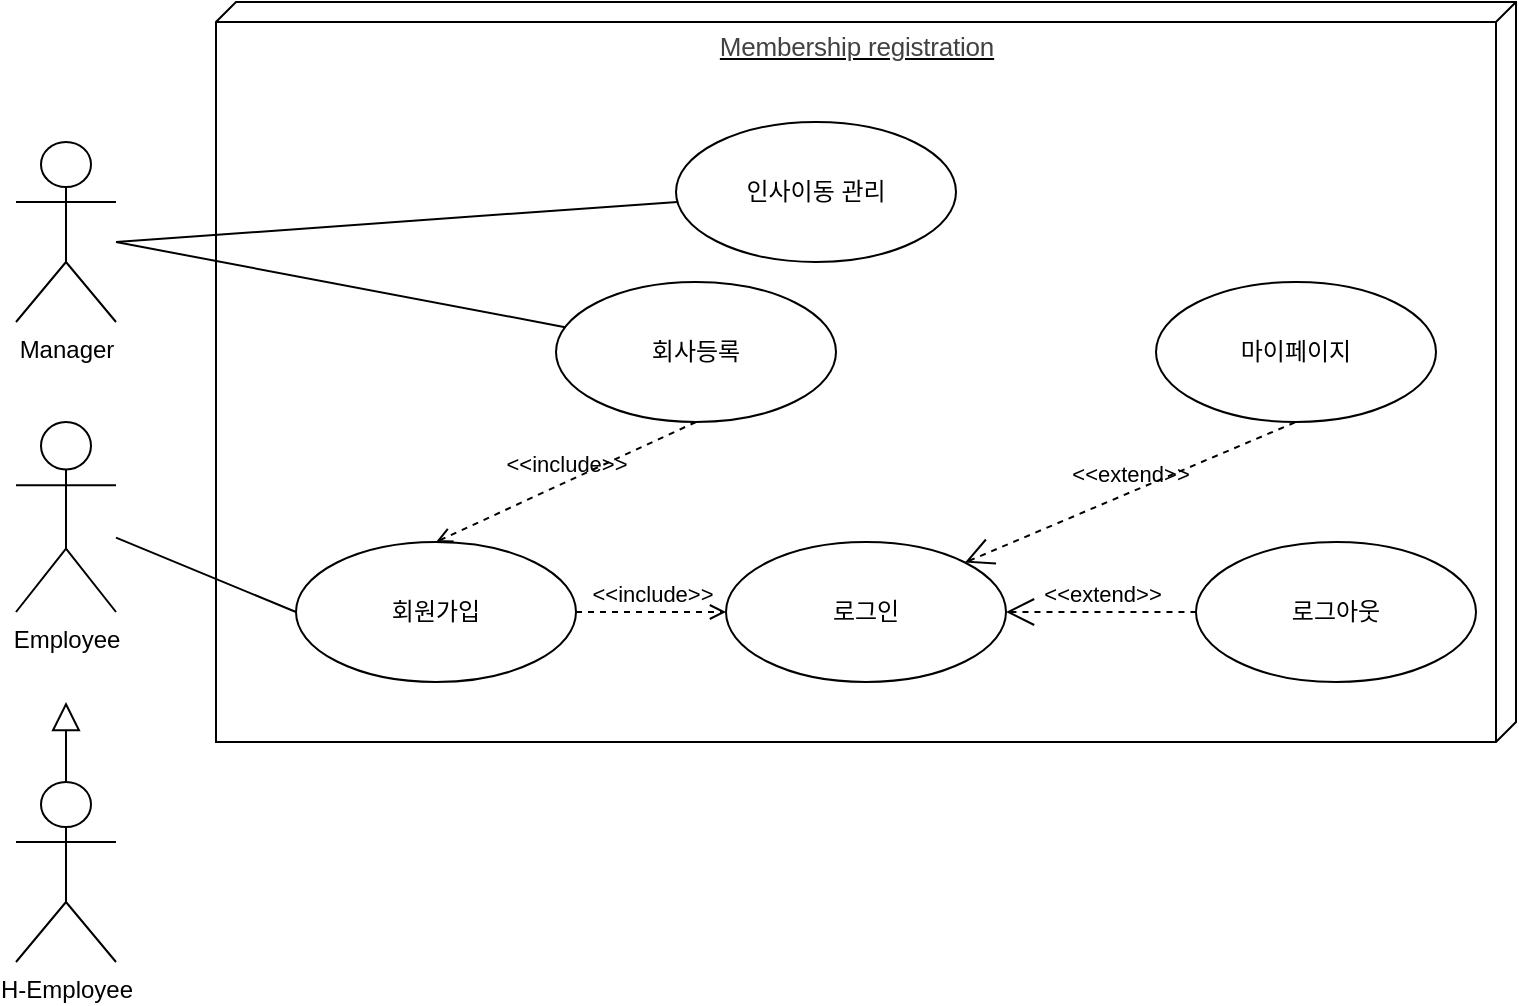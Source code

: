 <mxfile version="15.6.8" type="google" pages="7"><diagram id="avD3EHCQcHLbQzqRO5au" name="Sub-1-회원등록"><mxGraphModel dx="1826" dy="781" grid="1" gridSize="10" guides="1" tooltips="1" connect="1" arrows="1" fold="1" page="1" pageScale="1" pageWidth="3300" pageHeight="4681" math="0" shadow="0"><root><mxCell id="0"/><mxCell id="1" parent="0"/><mxCell id="W2mGE2tKuVuw-z-EqjUs-36" value="&lt;span style=&quot;color: rgb(66 , 66 , 66) ; font-family: , &amp;#34;blinkmacsystemfont&amp;#34; , &amp;#34;malgun gothic&amp;#34; , &amp;#34;맑은 고딕&amp;#34; , &amp;#34;helvetica&amp;#34; , &amp;#34;apple sd gothic neo&amp;#34; , &amp;#34;helvetica&amp;#34; , &amp;#34;나눔바른고딕 옛한글&amp;#34; , &amp;#34;nanumbarungothic yethangul&amp;#34; , sans-serif ; font-size: 13px ; letter-spacing: -0.1px ; background-color: rgb(255 , 255 , 255)&quot;&gt;Membership registration&lt;/span&gt;" style="verticalAlign=top;align=center;spacingTop=8;spacingLeft=2;spacingRight=12;shape=cube;size=10;direction=south;fontStyle=4;html=1;" vertex="1" parent="1"><mxGeometry x="540" y="360" width="650" height="370" as="geometry"/></mxCell><mxCell id="W2mGE2tKuVuw-z-EqjUs-1" value="회사등록" style="ellipse;whiteSpace=wrap;html=1;" vertex="1" parent="1"><mxGeometry x="710" y="500" width="140" height="70" as="geometry"/></mxCell><mxCell id="W2mGE2tKuVuw-z-EqjUs-28" value="로그인" style="ellipse;whiteSpace=wrap;html=1;" vertex="1" parent="1"><mxGeometry x="795" y="630" width="140" height="70" as="geometry"/></mxCell><mxCell id="W2mGE2tKuVuw-z-EqjUs-29" value="회원가입" style="ellipse;whiteSpace=wrap;html=1;" vertex="1" parent="1"><mxGeometry x="580" y="630" width="140" height="70" as="geometry"/></mxCell><mxCell id="W2mGE2tKuVuw-z-EqjUs-30" value="로그아웃" style="ellipse;whiteSpace=wrap;html=1;" vertex="1" parent="1"><mxGeometry x="1030" y="630" width="140" height="70" as="geometry"/></mxCell><mxCell id="W2mGE2tKuVuw-z-EqjUs-39" value="마이페이지" style="ellipse;whiteSpace=wrap;html=1;" vertex="1" parent="1"><mxGeometry x="1010" y="500" width="140" height="70" as="geometry"/></mxCell><mxCell id="W2mGE2tKuVuw-z-EqjUs-3" value="Manager" style="shape=umlActor;verticalLabelPosition=bottom;verticalAlign=top;html=1;" vertex="1" parent="1"><mxGeometry x="440" y="430" width="50" height="90" as="geometry"/></mxCell><mxCell id="W2mGE2tKuVuw-z-EqjUs-8" value="Employee" style="shape=umlActor;verticalLabelPosition=bottom;verticalAlign=top;html=1;" vertex="1" parent="1"><mxGeometry x="440" y="570" width="50" height="95" as="geometry"/></mxCell><mxCell id="N7rZGmN_RO2XY5y1gwbl-2" value="" style="endArrow=none;html=1;rounded=0;entryX=0;entryY=0.5;entryDx=0;entryDy=0;" edge="1" parent="1" source="W2mGE2tKuVuw-z-EqjUs-8" target="W2mGE2tKuVuw-z-EqjUs-29"><mxGeometry width="50" height="50" relative="1" as="geometry"><mxPoint x="430" y="680" as="sourcePoint"/><mxPoint x="290" y="560" as="targetPoint"/></mxGeometry></mxCell><mxCell id="PM9IWm8x-4gDN787xx2r-10" value="" style="endArrow=none;html=1;rounded=0;" edge="1" parent="1" target="L2v32pBEO-3eZIhZ9f0q-1"><mxGeometry width="50" height="50" relative="1" as="geometry"><mxPoint x="490" y="480" as="sourcePoint"/><mxPoint x="580" y="460" as="targetPoint"/></mxGeometry></mxCell><mxCell id="PM9IWm8x-4gDN787xx2r-12" value="&amp;lt;&amp;lt;include&amp;gt;&amp;gt;" style="edgeStyle=none;html=1;endArrow=open;verticalAlign=bottom;dashed=1;labelBackgroundColor=none;rounded=0;exitX=0.5;exitY=1;exitDx=0;exitDy=0;entryX=0.5;entryY=0;entryDx=0;entryDy=0;" edge="1" parent="1" source="W2mGE2tKuVuw-z-EqjUs-1" target="W2mGE2tKuVuw-z-EqjUs-29"><mxGeometry width="160" relative="1" as="geometry"><mxPoint x="840" y="560" as="sourcePoint"/><mxPoint x="1000" y="560" as="targetPoint"/></mxGeometry></mxCell><mxCell id="PM9IWm8x-4gDN787xx2r-13" value="&amp;lt;&amp;lt;include&amp;gt;&amp;gt;" style="edgeStyle=none;html=1;endArrow=open;verticalAlign=bottom;dashed=1;labelBackgroundColor=none;rounded=0;exitX=1;exitY=0.5;exitDx=0;exitDy=0;entryX=0;entryY=0.5;entryDx=0;entryDy=0;" edge="1" parent="1" source="W2mGE2tKuVuw-z-EqjUs-29" target="W2mGE2tKuVuw-z-EqjUs-28"><mxGeometry width="160" relative="1" as="geometry"><mxPoint x="660" y="410" as="sourcePoint"/><mxPoint x="660" y="620" as="targetPoint"/></mxGeometry></mxCell><mxCell id="PM9IWm8x-4gDN787xx2r-15" value="&amp;lt;&amp;lt;extend&amp;gt;&amp;gt;" style="edgeStyle=none;html=1;startArrow=open;endArrow=none;startSize=12;verticalAlign=bottom;dashed=1;labelBackgroundColor=none;rounded=0;entryX=0.5;entryY=1;entryDx=0;entryDy=0;exitX=1;exitY=0;exitDx=0;exitDy=0;" edge="1" parent="1" source="W2mGE2tKuVuw-z-EqjUs-28" target="W2mGE2tKuVuw-z-EqjUs-39"><mxGeometry width="160" relative="1" as="geometry"><mxPoint x="840" y="560" as="sourcePoint"/><mxPoint x="1000" y="560" as="targetPoint"/></mxGeometry></mxCell><mxCell id="PM9IWm8x-4gDN787xx2r-16" value="&amp;lt;&amp;lt;extend&amp;gt;&amp;gt;" style="edgeStyle=none;html=1;startArrow=open;endArrow=none;startSize=12;verticalAlign=bottom;dashed=1;labelBackgroundColor=none;rounded=0;entryX=0;entryY=0.5;entryDx=0;entryDy=0;exitX=1;exitY=0.5;exitDx=0;exitDy=0;" edge="1" parent="1" source="W2mGE2tKuVuw-z-EqjUs-28" target="W2mGE2tKuVuw-z-EqjUs-30"><mxGeometry width="160" relative="1" as="geometry"><mxPoint x="920.005" y="630.508" as="sourcePoint"/><mxPoint x="970" y="540" as="targetPoint"/></mxGeometry></mxCell><mxCell id="RjCxxz95k_P7TAu7mpeb-1" value="H-Employee" style="shape=umlActor;html=1;verticalLabelPosition=bottom;verticalAlign=top;align=center;" vertex="1" parent="1"><mxGeometry x="440" y="750" width="50" height="90" as="geometry"/></mxCell><mxCell id="RjCxxz95k_P7TAu7mpeb-3" value="" style="edgeStyle=none;html=1;endArrow=block;endFill=0;endSize=12;verticalAlign=bottom;rounded=0;exitX=0.5;exitY=0;exitDx=0;exitDy=0;exitPerimeter=0;" edge="1" parent="1" source="RjCxxz95k_P7TAu7mpeb-1"><mxGeometry width="160" relative="1" as="geometry"><mxPoint x="740" y="650" as="sourcePoint"/><mxPoint x="465" y="710" as="targetPoint"/></mxGeometry></mxCell><mxCell id="L2v32pBEO-3eZIhZ9f0q-1" value="인사이동 관리" style="ellipse;whiteSpace=wrap;html=1;" vertex="1" parent="1"><mxGeometry x="770" y="420" width="140" height="70" as="geometry"/></mxCell><mxCell id="L2v32pBEO-3eZIhZ9f0q-3" value="" style="endArrow=none;html=1;rounded=0;" edge="1" parent="1" target="W2mGE2tKuVuw-z-EqjUs-1"><mxGeometry width="50" height="50" relative="1" as="geometry"><mxPoint x="490" y="480" as="sourcePoint"/><mxPoint x="780.453" y="468.974" as="targetPoint"/></mxGeometry></mxCell></root></mxGraphModel></diagram><diagram id="NQFUFRQW8CqOTDWoDU8u" name="Sub-2-출입 및 출근"><mxGraphModel dx="1278" dy="547" grid="1" gridSize="10" guides="1" tooltips="1" connect="1" arrows="1" fold="1" page="1" pageScale="1" pageWidth="3300" pageHeight="4681" math="0" shadow="0"><root><mxCell id="z3bNsvj7rI6uo_6rVqoN-0"/><mxCell id="z3bNsvj7rI6uo_6rVqoN-1" parent="z3bNsvj7rI6uo_6rVqoN-0"/><mxCell id="8wRNpYknbHSRsoQchORs-0" value="Manager" style="shape=umlActor;verticalLabelPosition=bottom;verticalAlign=top;html=1;" vertex="1" parent="z3bNsvj7rI6uo_6rVqoN-1"><mxGeometry x="900" y="540" width="40" height="70" as="geometry"/></mxCell><mxCell id="8wRNpYknbHSRsoQchORs-2" value="Employee" style="shape=umlActor;verticalLabelPosition=bottom;verticalAlign=top;html=1;" vertex="1" parent="z3bNsvj7rI6uo_6rVqoN-1"><mxGeometry x="200" y="600" width="40" height="70" as="geometry"/></mxCell><mxCell id="8wRNpYknbHSRsoQchORs-3" value="H-Employee" style="shape=umlActor;verticalLabelPosition=bottom;verticalAlign=top;html=1;" vertex="1" parent="z3bNsvj7rI6uo_6rVqoN-1"><mxGeometry x="900" y="670" width="40" height="70" as="geometry"/></mxCell><mxCell id="8wRNpYknbHSRsoQchORs-4" value="&lt;span style=&quot;color: rgb(66 , 66 , 66) ; font-family: , &amp;#34;blinkmacsystemfont&amp;#34; , &amp;#34;malgun gothic&amp;#34; , &amp;#34;맑은 고딕&amp;#34; , &amp;#34;helvetica&amp;#34; , &amp;#34;apple sd gothic neo&amp;#34; , &amp;#34;helvetica&amp;#34; , &amp;#34;나눔바른고딕 옛한글&amp;#34; , &amp;#34;nanumbarungothic yethangul&amp;#34; , sans-serif ; font-size: 13px ; letter-spacing: -0.1px ; background-color: rgb(255 , 255 , 255)&quot;&gt;Entry and attendance&lt;/span&gt;" style="verticalAlign=top;align=center;spacingTop=8;spacingLeft=2;spacingRight=12;shape=cube;size=10;direction=south;fontStyle=4;html=1;" vertex="1" parent="z3bNsvj7rI6uo_6rVqoN-1"><mxGeometry x="270" y="470" width="580" height="330" as="geometry"/></mxCell><mxCell id="t5nq7P3dLzdkzmk1PjTh-0" value="구내식당출입" style="ellipse;whiteSpace=wrap;html=1;" vertex="1" parent="z3bNsvj7rI6uo_6rVqoN-1"><mxGeometry x="280" y="670" width="140" height="70" as="geometry"/></mxCell><mxCell id="mSHYvMWHzCkcyFOoziEN-1" value="카페출입" style="ellipse;whiteSpace=wrap;html=1;" vertex="1" parent="z3bNsvj7rI6uo_6rVqoN-1"><mxGeometry x="460" y="670" width="140" height="70" as="geometry"/></mxCell><mxCell id="TNOCCEklYVIEDCPdgIEM-0" value="자동 출근 반영" style="ellipse;whiteSpace=wrap;html=1;" vertex="1" parent="z3bNsvj7rI6uo_6rVqoN-1"><mxGeometry x="580" y="510" width="140" height="70" as="geometry"/></mxCell><mxCell id="wLZ0LPgD33CHpMOZRYH6-1" value="건물출입" style="ellipse;whiteSpace=wrap;html=1;" vertex="1" parent="z3bNsvj7rI6uo_6rVqoN-1"><mxGeometry x="370" y="540" width="140" height="70" as="geometry"/></mxCell><mxCell id="XujtSvSCNNFvmLFqQ1ZW-0" value="출근부 열람" style="ellipse;whiteSpace=wrap;html=1;" vertex="1" parent="z3bNsvj7rI6uo_6rVqoN-1"><mxGeometry x="660" y="660" width="140" height="70" as="geometry"/></mxCell><mxCell id="RWQ1shmwZ3aImc-edq8e-0" value="" style="edgeStyle=none;html=1;endArrow=none;verticalAlign=bottom;rounded=0;exitX=0.5;exitY=0.5;exitDx=0;exitDy=0;exitPerimeter=0;entryX=0;entryY=0.5;entryDx=0;entryDy=0;" edge="1" parent="z3bNsvj7rI6uo_6rVqoN-1" source="8wRNpYknbHSRsoQchORs-2" target="wLZ0LPgD33CHpMOZRYH6-1"><mxGeometry width="160" relative="1" as="geometry"><mxPoint x="460" y="630" as="sourcePoint"/><mxPoint x="620" y="630" as="targetPoint"/></mxGeometry></mxCell><mxCell id="RWQ1shmwZ3aImc-edq8e-1" value="" style="edgeStyle=none;html=1;endArrow=block;endFill=0;endSize=12;verticalAlign=bottom;rounded=0;exitX=0.5;exitY=0;exitDx=0;exitDy=0;entryX=0.5;entryY=1;entryDx=0;entryDy=0;" edge="1" parent="z3bNsvj7rI6uo_6rVqoN-1" source="t5nq7P3dLzdkzmk1PjTh-0" target="wLZ0LPgD33CHpMOZRYH6-1"><mxGeometry width="160" relative="1" as="geometry"><mxPoint x="460" y="630" as="sourcePoint"/><mxPoint x="620" y="630" as="targetPoint"/><Array as="points"><mxPoint x="350" y="640"/><mxPoint x="440" y="640"/></Array></mxGeometry></mxCell><mxCell id="RWQ1shmwZ3aImc-edq8e-2" value="" style="edgeStyle=none;html=1;endArrow=block;endFill=0;endSize=12;verticalAlign=bottom;rounded=0;exitX=0.5;exitY=0;exitDx=0;exitDy=0;" edge="1" parent="z3bNsvj7rI6uo_6rVqoN-1" source="mSHYvMWHzCkcyFOoziEN-1"><mxGeometry width="160" relative="1" as="geometry"><mxPoint x="360" y="680" as="sourcePoint"/><mxPoint x="440" y="610" as="targetPoint"/><Array as="points"><mxPoint x="530" y="640"/><mxPoint x="440" y="640"/></Array></mxGeometry></mxCell><mxCell id="RWQ1shmwZ3aImc-edq8e-3" value="&amp;lt;&amp;lt;include&amp;gt;&amp;gt;" style="edgeStyle=none;html=1;endArrow=open;verticalAlign=bottom;dashed=1;labelBackgroundColor=none;rounded=0;exitX=1;exitY=0;exitDx=0;exitDy=0;entryX=0;entryY=0.5;entryDx=0;entryDy=0;" edge="1" parent="z3bNsvj7rI6uo_6rVqoN-1" source="wLZ0LPgD33CHpMOZRYH6-1" target="TNOCCEklYVIEDCPdgIEM-0"><mxGeometry width="160" relative="1" as="geometry"><mxPoint x="460" y="630" as="sourcePoint"/><mxPoint x="620" y="630" as="targetPoint"/></mxGeometry></mxCell><mxCell id="RWQ1shmwZ3aImc-edq8e-4" value="&amp;lt;&amp;lt;extend&amp;gt;&amp;gt;" style="edgeStyle=none;html=1;startArrow=open;endArrow=none;startSize=12;verticalAlign=bottom;dashed=1;labelBackgroundColor=none;rounded=0;entryX=0.5;entryY=0;entryDx=0;entryDy=0;" edge="1" parent="z3bNsvj7rI6uo_6rVqoN-1" target="XujtSvSCNNFvmLFqQ1ZW-0"><mxGeometry width="160" relative="1" as="geometry"><mxPoint x="680" y="580" as="sourcePoint"/><mxPoint x="670" y="630" as="targetPoint"/></mxGeometry></mxCell><mxCell id="RWQ1shmwZ3aImc-edq8e-5" value="" style="edgeStyle=none;html=1;endArrow=none;verticalAlign=bottom;rounded=0;entryX=0.5;entryY=0.5;entryDx=0;entryDy=0;entryPerimeter=0;exitX=1;exitY=0;exitDx=0;exitDy=0;" edge="1" parent="z3bNsvj7rI6uo_6rVqoN-1" source="XujtSvSCNNFvmLFqQ1ZW-0" target="8wRNpYknbHSRsoQchORs-0"><mxGeometry width="160" relative="1" as="geometry"><mxPoint x="510" y="630" as="sourcePoint"/><mxPoint x="670" y="630" as="targetPoint"/></mxGeometry></mxCell><mxCell id="RWQ1shmwZ3aImc-edq8e-6" value="" style="edgeStyle=none;html=1;endArrow=none;verticalAlign=bottom;rounded=0;entryX=0.5;entryY=0.5;entryDx=0;entryDy=0;entryPerimeter=0;exitX=1;exitY=0.5;exitDx=0;exitDy=0;" edge="1" parent="z3bNsvj7rI6uo_6rVqoN-1" source="XujtSvSCNNFvmLFqQ1ZW-0" target="8wRNpYknbHSRsoQchORs-3"><mxGeometry width="160" relative="1" as="geometry"><mxPoint x="789.497" y="680.251" as="sourcePoint"/><mxPoint x="930" y="555" as="targetPoint"/></mxGeometry></mxCell></root></mxGraphModel></diagram><diagram id="M1TxUnvxXweObrUvMhQL" name="Sub-3-방문예약"><mxGraphModel dx="1826" dy="781" grid="1" gridSize="10" guides="1" tooltips="1" connect="1" arrows="1" fold="1" page="1" pageScale="1" pageWidth="2339" pageHeight="3300" math="0" shadow="0"><root><mxCell id="Q6G1lTTyAIfLtc_tNehR-0"/><mxCell id="Q6G1lTTyAIfLtc_tNehR-1" parent="Q6G1lTTyAIfLtc_tNehR-0"/><mxCell id="EGdKaDMDfo-t5J0-TntC-0" value="Manager" style="shape=umlActor;verticalLabelPosition=bottom;verticalAlign=top;html=1;" vertex="1" parent="Q6G1lTTyAIfLtc_tNehR-1"><mxGeometry x="60" y="605" width="30" height="60" as="geometry"/></mxCell><mxCell id="EGdKaDMDfo-t5J0-TntC-1" value="VIsitor" style="shape=umlActor;verticalLabelPosition=bottom;verticalAlign=top;html=1;" vertex="1" parent="Q6G1lTTyAIfLtc_tNehR-1"><mxGeometry x="60" y="876" width="30" height="60" as="geometry"/></mxCell><mxCell id="EGdKaDMDfo-t5J0-TntC-4" value="&lt;span style=&quot;color: rgb(66 , 66 , 66) ; font-family: , &amp;#34;blinkmacsystemfont&amp;#34; , &amp;#34;malgun gothic&amp;#34; , &amp;#34;맑은 고딕&amp;#34; , &amp;#34;helvetica&amp;#34; , &amp;#34;apple sd gothic neo&amp;#34; , &amp;#34;helvetica&amp;#34; , &amp;#34;나눔바른고딕 옛한글&amp;#34; , &amp;#34;nanumbarungothic yethangul&amp;#34; , sans-serif ; font-size: 13px ; letter-spacing: -0.1px ; background-color: rgb(255 , 255 , 255)&quot;&gt;Reservation for visiting&lt;/span&gt;" style="verticalAlign=top;align=center;spacingTop=8;spacingLeft=2;spacingRight=12;shape=cube;size=10;direction=south;fontStyle=4;html=1;" vertex="1" parent="Q6G1lTTyAIfLtc_tNehR-1"><mxGeometry x="130" y="540" width="500" height="470" as="geometry"/></mxCell><mxCell id="GmL3UvyM4QFf_BX2Y0zg-0" value="방문예약요청" style="ellipse;whiteSpace=wrap;html=1;" vertex="1" parent="Q6G1lTTyAIfLtc_tNehR-1"><mxGeometry x="220" y="900" width="140" height="70" as="geometry"/></mxCell><mxCell id="GmL3UvyM4QFf_BX2Y0zg-1" value="예약 링크 전송" style="ellipse;whiteSpace=wrap;html=1;" vertex="1" parent="Q6G1lTTyAIfLtc_tNehR-1"><mxGeometry x="420" y="876" width="140" height="70" as="geometry"/></mxCell><mxCell id="46xWbf4VcJWpZD9a3PHY-0" value="예약 허가" style="ellipse;whiteSpace=wrap;html=1;" vertex="1" parent="Q6G1lTTyAIfLtc_tNehR-1"><mxGeometry x="290" y="605" width="140" height="70" as="geometry"/></mxCell><mxCell id="46xWbf4VcJWpZD9a3PHY-1" value="예약 거부" style="ellipse;whiteSpace=wrap;html=1;" vertex="1" parent="Q6G1lTTyAIfLtc_tNehR-1"><mxGeometry x="160" y="730" width="140" height="70" as="geometry"/></mxCell><mxCell id="LWbucP0E__3uYruL6LWe-8" value="" style="endArrow=none;html=1;rounded=0;" edge="1" parent="Q6G1lTTyAIfLtc_tNehR-1" target="GmL3UvyM4QFf_BX2Y0zg-0"><mxGeometry width="50" height="50" relative="1" as="geometry"><mxPoint x="100" y="910" as="sourcePoint"/><mxPoint x="440" y="670" as="targetPoint"/></mxGeometry></mxCell><mxCell id="LWbucP0E__3uYruL6LWe-12" value="&amp;lt;&amp;lt; actor &amp;gt;&amp;gt;&lt;br&gt;&lt;br&gt;전송 시스템" style="rounded=0;whiteSpace=wrap;html=1;align=center;" vertex="1" parent="Q6G1lTTyAIfLtc_tNehR-1"><mxGeometry x="670" y="855" width="120" height="60" as="geometry"/></mxCell><mxCell id="LWbucP0E__3uYruL6LWe-14" value="" style="endArrow=none;html=1;rounded=0;entryX=0;entryY=0.5;entryDx=0;entryDy=0;" edge="1" parent="Q6G1lTTyAIfLtc_tNehR-1" target="46xWbf4VcJWpZD9a3PHY-0"><mxGeometry width="50" height="50" relative="1" as="geometry"><mxPoint x="100" y="630" as="sourcePoint"/><mxPoint x="330" y="580" as="targetPoint"/></mxGeometry></mxCell><mxCell id="LWbucP0E__3uYruL6LWe-15" value="&lt;span style=&quot;color: rgba(0 , 0 , 0 , 0) ; font-family: monospace ; font-size: 0px ; background-color: rgb(248 , 249 , 250)&quot;&gt;%3CmxGraphModel%3E%3Croot%3E%3CmxCell%20id%3D%220%22%2F%3E%3CmxCell%20id%3D%221%22%20parent%3D%220%22%2F%3E%3CmxCell%20id%3D%222%22%20value%3D%22%22%20style%3D%22endArrow%3Dnone%3Bhtml%3D1%3Brounded%3D0%3BentryX%3D0%3BentryY%3D0.5%3BentryDx%3D0%3BentryDy%3D0%3B%22%20edge%3D%221%22%20parent%3D%221%22%3E%3CmxGeometry%20width%3D%2250%22%20height%3D%2250%22%20relative%3D%221%22%20as%3D%22geometry%22%3E%3CmxPoint%20x%3D%22100%22%20y%3D%22630%22%20as%3D%22sourcePoint%22%2F%3E%3CmxPoint%20x%3D%22220%22%20y%3D%22715%22%20as%3D%22targetPoint%22%2F%3E%3C%2FmxGeometry%3E%3C%2FmxCell%3E%3C%2Froot%3E%3C%2FmxGraphModel%3E&lt;/span&gt;" style="endArrow=none;html=1;rounded=0;entryX=0;entryY=0.5;entryDx=0;entryDy=0;" edge="1" parent="Q6G1lTTyAIfLtc_tNehR-1" target="46xWbf4VcJWpZD9a3PHY-1"><mxGeometry width="50" height="50" relative="1" as="geometry"><mxPoint x="100" y="630" as="sourcePoint"/><mxPoint x="300" y="725" as="targetPoint"/></mxGeometry></mxCell><mxCell id="XUuMaoDHExMDxN2dPHjQ-0" value="&amp;lt;&amp;lt;extend&amp;gt;&amp;gt;" style="endArrow=open;endSize=12;dashed=1;html=1;rounded=0;entryX=0.5;entryY=1;entryDx=0;entryDy=0;exitX=0.5;exitY=0;exitDx=0;exitDy=0;" edge="1" parent="Q6G1lTTyAIfLtc_tNehR-1" source="GmL3UvyM4QFf_BX2Y0zg-0" target="46xWbf4VcJWpZD9a3PHY-1"><mxGeometry width="160" relative="1" as="geometry"><mxPoint x="500" y="660" as="sourcePoint"/><mxPoint x="330.04" y="899.98" as="targetPoint"/></mxGeometry></mxCell><mxCell id="Q2EVaSWtl1pMb0NMXvZ2-0" value="&amp;lt;&amp;lt;include&amp;gt;&amp;gt;" style="endArrow=open;endSize=12;dashed=1;html=1;rounded=0;exitX=0.5;exitY=1;exitDx=0;exitDy=0;entryX=0.5;entryY=0;entryDx=0;entryDy=0;" edge="1" parent="Q6G1lTTyAIfLtc_tNehR-1" source="N0-IDGie1WmQO5hbE9_5-0" target="GmL3UvyM4QFf_BX2Y0zg-1"><mxGeometry width="160" relative="1" as="geometry"><mxPoint x="500" y="660" as="sourcePoint"/><mxPoint x="360" y="920" as="targetPoint"/></mxGeometry></mxCell><mxCell id="Q2EVaSWtl1pMb0NMXvZ2-1" value="" style="endArrow=none;html=1;rounded=0;entryX=0;entryY=0.5;entryDx=0;entryDy=0;exitX=1;exitY=0.5;exitDx=0;exitDy=0;" edge="1" parent="Q6G1lTTyAIfLtc_tNehR-1" source="GmL3UvyM4QFf_BX2Y0zg-1" target="LWbucP0E__3uYruL6LWe-12"><mxGeometry width="50" height="50" relative="1" as="geometry"><mxPoint x="690" y="790" as="sourcePoint"/><mxPoint x="740" y="740" as="targetPoint"/></mxGeometry></mxCell><mxCell id="FYtDSwKhht474Fd0j8jp-0" value="&amp;lt;&amp;lt;extend&amp;gt;&amp;gt;" style="endArrow=open;endSize=12;dashed=1;html=1;rounded=0;entryX=0.335;entryY=1.01;entryDx=0;entryDy=0;entryPerimeter=0;" edge="1" parent="Q6G1lTTyAIfLtc_tNehR-1" target="46xWbf4VcJWpZD9a3PHY-0"><mxGeometry width="160" relative="1" as="geometry"><mxPoint x="310" y="900" as="sourcePoint"/><mxPoint x="260" y="780.0" as="targetPoint"/></mxGeometry></mxCell><mxCell id="N0-IDGie1WmQO5hbE9_5-0" value="예약 링크 생성" style="ellipse;whiteSpace=wrap;html=1;" vertex="1" parent="Q6G1lTTyAIfLtc_tNehR-1"><mxGeometry x="410" y="730" width="140" height="70" as="geometry"/></mxCell><mxCell id="N0-IDGie1WmQO5hbE9_5-1" value="&amp;lt;&amp;lt;include&amp;gt;&amp;gt;" style="endArrow=open;endSize=12;dashed=1;html=1;rounded=0;exitX=1;exitY=1;exitDx=0;exitDy=0;entryX=0;entryY=0;entryDx=0;entryDy=0;" edge="1" parent="Q6G1lTTyAIfLtc_tNehR-1" source="46xWbf4VcJWpZD9a3PHY-0" target="N0-IDGie1WmQO5hbE9_5-0"><mxGeometry width="160" relative="1" as="geometry"><mxPoint x="500" y="850.0" as="sourcePoint"/><mxPoint x="380" y="700.0" as="targetPoint"/></mxGeometry></mxCell></root></mxGraphModel></diagram><diagram id="HgT-_vm06e3VpYncru3b" name="Sub-4-전자명함"><mxGraphModel dx="1504" dy="644" grid="1" gridSize="10" guides="1" tooltips="1" connect="1" arrows="1" fold="1" page="1" pageScale="1" pageWidth="3300" pageHeight="4681" math="0" shadow="0"><root><mxCell id="nFJQEx4HDUwoZ_3sdeq4-0"/><mxCell id="nFJQEx4HDUwoZ_3sdeq4-1" parent="nFJQEx4HDUwoZ_3sdeq4-0"/><mxCell id="SEx7davnEt6AwXK48jQ_-0" value="Employee" style="shape=umlActor;verticalLabelPosition=bottom;verticalAlign=top;html=1;" vertex="1" parent="nFJQEx4HDUwoZ_3sdeq4-1"><mxGeometry x="240" y="590" width="40" height="80" as="geometry"/></mxCell><mxCell id="SEx7davnEt6AwXK48jQ_-2" value="Employee" style="shape=umlActor;verticalLabelPosition=bottom;verticalAlign=top;html=1;" vertex="1" parent="nFJQEx4HDUwoZ_3sdeq4-1"><mxGeometry x="850" y="595" width="40" height="80" as="geometry"/></mxCell><mxCell id="SEx7davnEt6AwXK48jQ_-4" value="&lt;span style=&quot;color: rgb(66 , 66 , 66) ; font-family: , &amp;#34;blinkmacsystemfont&amp;#34; , &amp;#34;malgun gothic&amp;#34; , &amp;#34;맑은 고딕&amp;#34; , &amp;#34;helvetica&amp;#34; , &amp;#34;apple sd gothic neo&amp;#34; , &amp;#34;helvetica&amp;#34; , &amp;#34;나눔바른고딕 옛한글&amp;#34; , &amp;#34;nanumbarungothic yethangul&amp;#34; , sans-serif ; font-size: 13px ; letter-spacing: -0.1px ; background-color: rgb(255 , 255 , 255)&quot;&gt;Electronic business card&lt;/span&gt;" style="verticalAlign=top;align=center;spacingTop=8;spacingLeft=2;spacingRight=12;shape=cube;size=10;direction=south;fontStyle=4;html=1;" vertex="1" parent="nFJQEx4HDUwoZ_3sdeq4-1"><mxGeometry x="310" y="520" width="500" height="350" as="geometry"/></mxCell><mxCell id="ZQ5SiaedSnRECQYQZZSs-0" value="전자명함 제작" style="ellipse;whiteSpace=wrap;html=1;" vertex="1" parent="nFJQEx4HDUwoZ_3sdeq4-1"><mxGeometry x="360" y="595" width="140" height="70" as="geometry"/></mxCell><mxCell id="8QKHRzbfmKy3_lIT41dx-1" value="명함 전송" style="ellipse;whiteSpace=wrap;html=1;" vertex="1" parent="nFJQEx4HDUwoZ_3sdeq4-1"><mxGeometry x="600" y="600" width="140" height="70" as="geometry"/></mxCell><mxCell id="8QKHRzbfmKy3_lIT41dx-2" value="코드 검색" style="ellipse;whiteSpace=wrap;html=1;" vertex="1" parent="nFJQEx4HDUwoZ_3sdeq4-1"><mxGeometry x="600" y="760" width="140" height="70" as="geometry"/></mxCell><mxCell id="8QKHRzbfmKy3_lIT41dx-3" value="" style="edgeStyle=none;html=1;endArrow=none;verticalAlign=bottom;rounded=0;exitX=0.5;exitY=0.5;exitDx=0;exitDy=0;exitPerimeter=0;entryX=0;entryY=0.5;entryDx=0;entryDy=0;" edge="1" parent="nFJQEx4HDUwoZ_3sdeq4-1" source="SEx7davnEt6AwXK48jQ_-0" target="ZQ5SiaedSnRECQYQZZSs-0"><mxGeometry width="160" relative="1" as="geometry"><mxPoint x="360" y="710" as="sourcePoint"/><mxPoint x="520" y="710" as="targetPoint"/></mxGeometry></mxCell><mxCell id="NWKwRaqmp_SFtjGOmS-8-0" value="전자명함 열람" style="ellipse;whiteSpace=wrap;html=1;" vertex="1" parent="nFJQEx4HDUwoZ_3sdeq4-1"><mxGeometry x="360" y="760" width="140" height="70" as="geometry"/></mxCell><mxCell id="NWKwRaqmp_SFtjGOmS-8-2" value="&amp;lt;&amp;lt;include&amp;gt;&amp;gt;" style="edgeStyle=none;html=1;endArrow=open;verticalAlign=bottom;dashed=1;labelBackgroundColor=none;rounded=0;exitX=0.5;exitY=0;exitDx=0;exitDy=0;entryX=0.5;entryY=1;entryDx=0;entryDy=0;" edge="1" parent="nFJQEx4HDUwoZ_3sdeq4-1" source="8QKHRzbfmKy3_lIT41dx-2" target="8QKHRzbfmKy3_lIT41dx-1"><mxGeometry width="160" relative="1" as="geometry"><mxPoint x="489.44" y="787.3" as="sourcePoint"/><mxPoint x="580.081" y="769.536" as="targetPoint"/></mxGeometry></mxCell><mxCell id="NWKwRaqmp_SFtjGOmS-8-3" value="&amp;lt;&amp;lt;extend&amp;gt;&amp;gt;" style="edgeStyle=none;html=1;startArrow=open;endArrow=none;startSize=12;verticalAlign=bottom;dashed=1;labelBackgroundColor=none;rounded=0;exitX=0.5;exitY=1;exitDx=0;exitDy=0;entryX=0.5;entryY=0;entryDx=0;entryDy=0;" edge="1" parent="nFJQEx4HDUwoZ_3sdeq4-1" source="ZQ5SiaedSnRECQYQZZSs-0" target="NWKwRaqmp_SFtjGOmS-8-0"><mxGeometry width="160" relative="1" as="geometry"><mxPoint x="470" y="660" as="sourcePoint"/><mxPoint x="630" y="660" as="targetPoint"/></mxGeometry></mxCell><mxCell id="NWKwRaqmp_SFtjGOmS-8-4" value="" style="edgeStyle=none;html=1;endArrow=none;verticalAlign=bottom;rounded=0;exitX=1;exitY=0.5;exitDx=0;exitDy=0;entryX=0.5;entryY=0.5;entryDx=0;entryDy=0;entryPerimeter=0;" edge="1" parent="nFJQEx4HDUwoZ_3sdeq4-1" source="8QKHRzbfmKy3_lIT41dx-1" target="SEx7davnEt6AwXK48jQ_-2"><mxGeometry width="160" relative="1" as="geometry"><mxPoint x="470" y="660" as="sourcePoint"/><mxPoint x="630" y="660" as="targetPoint"/></mxGeometry></mxCell><mxCell id="NWKwRaqmp_SFtjGOmS-8-5" value="&amp;lt;&amp;lt;extend&amp;gt;&amp;gt;" style="edgeStyle=none;html=1;startArrow=open;endArrow=none;startSize=12;verticalAlign=bottom;dashed=1;labelBackgroundColor=none;rounded=0;exitX=1;exitY=0.5;exitDx=0;exitDy=0;entryX=0;entryY=0.5;entryDx=0;entryDy=0;" edge="1" parent="nFJQEx4HDUwoZ_3sdeq4-1" source="NWKwRaqmp_SFtjGOmS-8-0" target="8QKHRzbfmKy3_lIT41dx-2"><mxGeometry width="160" relative="1" as="geometry"><mxPoint x="440" y="675.0" as="sourcePoint"/><mxPoint x="440" y="770.0" as="targetPoint"/></mxGeometry></mxCell></root></mxGraphModel></diagram><diagram id="mpR4uxAXouK_qOjEssn3" name="전체"><mxGraphModel dx="2076" dy="1094" grid="1" gridSize="10" guides="1" tooltips="1" connect="1" arrows="1" fold="1" page="1" pageScale="1" pageWidth="3300" pageHeight="4681" math="0" shadow="0"><root><mxCell id="WImQA7iADnY7j79AfSxl-0"/><mxCell id="WImQA7iADnY7j79AfSxl-1" parent="WImQA7iADnY7j79AfSxl-0"/><mxCell id="82Usf3fqq-RptJZuQhYw-0" value="&lt;span style=&quot;color: rgb(66 , 66 , 66) ; letter-spacing: -0.1px ; background-color: rgb(255 , 255 , 255)&quot;&gt;&lt;font style=&quot;font-size: 17px&quot;&gt;Membership registration&lt;/font&gt;&lt;/span&gt;" style="verticalAlign=top;align=center;spacingTop=8;spacingLeft=2;spacingRight=12;shape=cube;size=10;direction=south;fontStyle=4;html=1;" vertex="1" parent="WImQA7iADnY7j79AfSxl-1"><mxGeometry x="540" y="360" width="650" height="370" as="geometry"/></mxCell><mxCell id="82Usf3fqq-RptJZuQhYw-1" value="회사등록" style="ellipse;whiteSpace=wrap;html=1;fontSize=17;" vertex="1" parent="WImQA7iADnY7j79AfSxl-1"><mxGeometry x="580" y="420" width="140" height="70" as="geometry"/></mxCell><mxCell id="82Usf3fqq-RptJZuQhYw-2" value="로그인" style="ellipse;whiteSpace=wrap;html=1;fontSize=17;" vertex="1" parent="WImQA7iADnY7j79AfSxl-1"><mxGeometry x="790" y="610" width="140" height="70" as="geometry"/></mxCell><mxCell id="82Usf3fqq-RptJZuQhYw-3" value="회원가입" style="ellipse;whiteSpace=wrap;html=1;fontSize=17;" vertex="1" parent="WImQA7iADnY7j79AfSxl-1"><mxGeometry x="580" y="610" width="140" height="70" as="geometry"/></mxCell><mxCell id="82Usf3fqq-RptJZuQhYw-4" value="로그아웃" style="ellipse;whiteSpace=wrap;html=1;fontSize=17;" vertex="1" parent="WImQA7iADnY7j79AfSxl-1"><mxGeometry x="1020" y="590" width="140" height="70" as="geometry"/></mxCell><mxCell id="82Usf3fqq-RptJZuQhYw-5" value="마이페이지" style="ellipse;whiteSpace=wrap;html=1;fontSize=17;" vertex="1" parent="WImQA7iADnY7j79AfSxl-1"><mxGeometry x="880" y="440" width="140" height="70" as="geometry"/></mxCell><mxCell id="82Usf3fqq-RptJZuQhYw-6" value="Manager" style="shape=umlActor;verticalLabelPosition=bottom;verticalAlign=top;html=1;" vertex="1" parent="WImQA7iADnY7j79AfSxl-1"><mxGeometry x="440" y="430" width="50" height="90" as="geometry"/></mxCell><mxCell id="82Usf3fqq-RptJZuQhYw-7" value="Employee" style="shape=umlActor;verticalLabelPosition=bottom;verticalAlign=top;html=1;" vertex="1" parent="WImQA7iADnY7j79AfSxl-1"><mxGeometry x="440" y="585" width="50" height="95" as="geometry"/></mxCell><mxCell id="82Usf3fqq-RptJZuQhYw-8" value="" style="endArrow=none;html=1;rounded=0;entryX=0;entryY=0.5;entryDx=0;entryDy=0;" edge="1" parent="WImQA7iADnY7j79AfSxl-1" source="82Usf3fqq-RptJZuQhYw-7" target="82Usf3fqq-RptJZuQhYw-3"><mxGeometry width="50" height="50" relative="1" as="geometry"><mxPoint x="430" y="680" as="sourcePoint"/><mxPoint x="290" y="560" as="targetPoint"/></mxGeometry></mxCell><mxCell id="82Usf3fqq-RptJZuQhYw-9" value="" style="endArrow=none;html=1;rounded=0;entryX=0;entryY=0.5;entryDx=0;entryDy=0;" edge="1" parent="WImQA7iADnY7j79AfSxl-1"><mxGeometry width="50" height="50" relative="1" as="geometry"><mxPoint x="490" y="475" as="sourcePoint"/><mxPoint x="580" y="460" as="targetPoint"/></mxGeometry></mxCell><mxCell id="82Usf3fqq-RptJZuQhYw-10" value="&amp;lt;&amp;lt;include&amp;gt;&amp;gt;" style="edgeStyle=none;html=1;endArrow=open;verticalAlign=bottom;dashed=1;labelBackgroundColor=none;rounded=0;exitX=0.5;exitY=1;exitDx=0;exitDy=0;entryX=0.5;entryY=0;entryDx=0;entryDy=0;" edge="1" parent="WImQA7iADnY7j79AfSxl-1" source="82Usf3fqq-RptJZuQhYw-1" target="82Usf3fqq-RptJZuQhYw-3"><mxGeometry width="160" relative="1" as="geometry"><mxPoint x="840" y="560" as="sourcePoint"/><mxPoint x="1000" y="560" as="targetPoint"/></mxGeometry></mxCell><mxCell id="82Usf3fqq-RptJZuQhYw-11" value="&amp;lt;&amp;lt;include&amp;gt;&amp;gt;" style="edgeStyle=none;html=1;endArrow=open;verticalAlign=bottom;dashed=1;labelBackgroundColor=none;rounded=0;exitX=1;exitY=0.5;exitDx=0;exitDy=0;entryX=0;entryY=0.5;entryDx=0;entryDy=0;" edge="1" parent="WImQA7iADnY7j79AfSxl-1" source="82Usf3fqq-RptJZuQhYw-3" target="82Usf3fqq-RptJZuQhYw-2"><mxGeometry width="160" relative="1" as="geometry"><mxPoint x="660" y="410" as="sourcePoint"/><mxPoint x="660" y="620" as="targetPoint"/></mxGeometry></mxCell><mxCell id="82Usf3fqq-RptJZuQhYw-12" value="&amp;lt;&amp;lt;extend&amp;gt;&amp;gt;" style="edgeStyle=none;html=1;startArrow=open;endArrow=none;startSize=12;verticalAlign=bottom;dashed=1;labelBackgroundColor=none;rounded=0;entryX=0.5;entryY=1;entryDx=0;entryDy=0;exitX=1;exitY=0;exitDx=0;exitDy=0;" edge="1" parent="WImQA7iADnY7j79AfSxl-1" source="82Usf3fqq-RptJZuQhYw-2" target="82Usf3fqq-RptJZuQhYw-5"><mxGeometry width="160" relative="1" as="geometry"><mxPoint x="840" y="560" as="sourcePoint"/><mxPoint x="1000" y="560" as="targetPoint"/></mxGeometry></mxCell><mxCell id="82Usf3fqq-RptJZuQhYw-13" value="&amp;lt;&amp;lt;extend&amp;gt;&amp;gt;" style="edgeStyle=none;html=1;startArrow=open;endArrow=none;startSize=12;verticalAlign=bottom;dashed=1;labelBackgroundColor=none;rounded=0;entryX=0;entryY=0.5;entryDx=0;entryDy=0;exitX=1;exitY=0.5;exitDx=0;exitDy=0;" edge="1" parent="WImQA7iADnY7j79AfSxl-1" source="82Usf3fqq-RptJZuQhYw-2" target="82Usf3fqq-RptJZuQhYw-4"><mxGeometry width="160" relative="1" as="geometry"><mxPoint x="920.005" y="630.508" as="sourcePoint"/><mxPoint x="970" y="540" as="targetPoint"/></mxGeometry></mxCell><mxCell id="82Usf3fqq-RptJZuQhYw-14" value="H-Employee" style="shape=umlActor;html=1;verticalLabelPosition=bottom;verticalAlign=top;align=center;" vertex="1" parent="WImQA7iADnY7j79AfSxl-1"><mxGeometry x="440" y="750" width="50" height="90" as="geometry"/></mxCell><mxCell id="82Usf3fqq-RptJZuQhYw-15" value="" style="edgeStyle=none;html=1;endArrow=block;endFill=0;endSize=12;verticalAlign=bottom;rounded=0;exitX=0.5;exitY=0;exitDx=0;exitDy=0;exitPerimeter=0;" edge="1" parent="WImQA7iADnY7j79AfSxl-1" source="82Usf3fqq-RptJZuQhYw-14"><mxGeometry width="160" relative="1" as="geometry"><mxPoint x="740" y="650" as="sourcePoint"/><mxPoint x="465" y="710.0" as="targetPoint"/></mxGeometry></mxCell><mxCell id="XxizmvLSBhCdvAHbcibC-0" value="Manager" style="shape=umlActor;verticalLabelPosition=bottom;verticalAlign=top;html=1;" vertex="1" parent="WImQA7iADnY7j79AfSxl-1"><mxGeometry x="1980" y="440" width="40" height="70" as="geometry"/></mxCell><mxCell id="XxizmvLSBhCdvAHbcibC-1" value="Employee" style="shape=umlActor;verticalLabelPosition=bottom;verticalAlign=top;html=1;" vertex="1" parent="WImQA7iADnY7j79AfSxl-1"><mxGeometry x="1280" y="500" width="40" height="70" as="geometry"/></mxCell><mxCell id="XxizmvLSBhCdvAHbcibC-2" value="H-Employee" style="shape=umlActor;verticalLabelPosition=bottom;verticalAlign=top;html=1;" vertex="1" parent="WImQA7iADnY7j79AfSxl-1"><mxGeometry x="1980" y="570" width="40" height="70" as="geometry"/></mxCell><mxCell id="XxizmvLSBhCdvAHbcibC-3" value="&lt;span style=&quot;color: rgb(66 , 66 , 66) ; letter-spacing: -0.1px ; background-color: rgb(255 , 255 , 255)&quot;&gt;&lt;font style=&quot;font-size: 17px&quot;&gt;Entry and attendance&lt;/font&gt;&lt;/span&gt;" style="verticalAlign=top;align=center;spacingTop=8;spacingLeft=2;spacingRight=12;shape=cube;size=10;direction=south;fontStyle=4;html=1;" vertex="1" parent="WImQA7iADnY7j79AfSxl-1"><mxGeometry x="1350" y="370" width="580" height="330" as="geometry"/></mxCell><mxCell id="XxizmvLSBhCdvAHbcibC-4" value="구내식당출입" style="ellipse;whiteSpace=wrap;html=1;fontSize=17;" vertex="1" parent="WImQA7iADnY7j79AfSxl-1"><mxGeometry x="1360" y="570" width="140" height="70" as="geometry"/></mxCell><mxCell id="XxizmvLSBhCdvAHbcibC-5" value="카페출입" style="ellipse;whiteSpace=wrap;html=1;fontSize=17;" vertex="1" parent="WImQA7iADnY7j79AfSxl-1"><mxGeometry x="1540" y="570" width="140" height="70" as="geometry"/></mxCell><mxCell id="XxizmvLSBhCdvAHbcibC-6" value="자동 출근 반영" style="ellipse;whiteSpace=wrap;html=1;fontSize=17;" vertex="1" parent="WImQA7iADnY7j79AfSxl-1"><mxGeometry x="1660" y="410" width="140" height="70" as="geometry"/></mxCell><mxCell id="XxizmvLSBhCdvAHbcibC-7" value="건물출입" style="ellipse;whiteSpace=wrap;html=1;fontSize=17;" vertex="1" parent="WImQA7iADnY7j79AfSxl-1"><mxGeometry x="1450" y="440" width="140" height="70" as="geometry"/></mxCell><mxCell id="XxizmvLSBhCdvAHbcibC-8" value="출근부 열람" style="ellipse;whiteSpace=wrap;html=1;fontSize=17;" vertex="1" parent="WImQA7iADnY7j79AfSxl-1"><mxGeometry x="1740" y="560" width="140" height="70" as="geometry"/></mxCell><mxCell id="XxizmvLSBhCdvAHbcibC-9" value="" style="edgeStyle=none;html=1;endArrow=none;verticalAlign=bottom;rounded=0;exitX=0.5;exitY=0.5;exitDx=0;exitDy=0;exitPerimeter=0;entryX=0;entryY=0.5;entryDx=0;entryDy=0;" edge="1" parent="WImQA7iADnY7j79AfSxl-1" source="XxizmvLSBhCdvAHbcibC-1" target="XxizmvLSBhCdvAHbcibC-7"><mxGeometry width="160" relative="1" as="geometry"><mxPoint x="1540" y="530" as="sourcePoint"/><mxPoint x="1700" y="530" as="targetPoint"/></mxGeometry></mxCell><mxCell id="XxizmvLSBhCdvAHbcibC-10" value="" style="edgeStyle=none;html=1;endArrow=block;endFill=0;endSize=12;verticalAlign=bottom;rounded=0;exitX=0.5;exitY=0;exitDx=0;exitDy=0;entryX=0.5;entryY=1;entryDx=0;entryDy=0;" edge="1" parent="WImQA7iADnY7j79AfSxl-1" source="XxizmvLSBhCdvAHbcibC-4" target="XxizmvLSBhCdvAHbcibC-7"><mxGeometry width="160" relative="1" as="geometry"><mxPoint x="1540" y="530" as="sourcePoint"/><mxPoint x="1700" y="530" as="targetPoint"/><Array as="points"><mxPoint x="1430" y="540"/><mxPoint x="1520" y="540"/></Array></mxGeometry></mxCell><mxCell id="XxizmvLSBhCdvAHbcibC-11" value="" style="edgeStyle=none;html=1;endArrow=block;endFill=0;endSize=12;verticalAlign=bottom;rounded=0;exitX=0.5;exitY=0;exitDx=0;exitDy=0;" edge="1" parent="WImQA7iADnY7j79AfSxl-1" source="XxizmvLSBhCdvAHbcibC-5"><mxGeometry width="160" relative="1" as="geometry"><mxPoint x="1440" y="580" as="sourcePoint"/><mxPoint x="1520" y="510" as="targetPoint"/><Array as="points"><mxPoint x="1610" y="540"/><mxPoint x="1520" y="540"/></Array></mxGeometry></mxCell><mxCell id="XxizmvLSBhCdvAHbcibC-12" value="&amp;lt;&amp;lt;include&amp;gt;&amp;gt;" style="edgeStyle=none;html=1;endArrow=open;verticalAlign=bottom;dashed=1;labelBackgroundColor=none;rounded=0;exitX=1;exitY=0;exitDx=0;exitDy=0;entryX=0;entryY=0.5;entryDx=0;entryDy=0;" edge="1" parent="WImQA7iADnY7j79AfSxl-1" source="XxizmvLSBhCdvAHbcibC-7" target="XxizmvLSBhCdvAHbcibC-6"><mxGeometry width="160" relative="1" as="geometry"><mxPoint x="1540" y="530" as="sourcePoint"/><mxPoint x="1700" y="530" as="targetPoint"/></mxGeometry></mxCell><mxCell id="XxizmvLSBhCdvAHbcibC-13" value="&amp;lt;&amp;lt;extend&amp;gt;&amp;gt;" style="edgeStyle=none;html=1;startArrow=open;endArrow=none;startSize=12;verticalAlign=bottom;dashed=1;labelBackgroundColor=none;rounded=0;entryX=0.5;entryY=0;entryDx=0;entryDy=0;" edge="1" parent="WImQA7iADnY7j79AfSxl-1" target="XxizmvLSBhCdvAHbcibC-8"><mxGeometry width="160" relative="1" as="geometry"><mxPoint x="1760" y="480" as="sourcePoint"/><mxPoint x="1750" y="530" as="targetPoint"/></mxGeometry></mxCell><mxCell id="XxizmvLSBhCdvAHbcibC-14" value="" style="edgeStyle=none;html=1;endArrow=none;verticalAlign=bottom;rounded=0;entryX=0.5;entryY=0.5;entryDx=0;entryDy=0;entryPerimeter=0;exitX=1;exitY=0;exitDx=0;exitDy=0;" edge="1" parent="WImQA7iADnY7j79AfSxl-1" source="XxizmvLSBhCdvAHbcibC-8" target="XxizmvLSBhCdvAHbcibC-0"><mxGeometry width="160" relative="1" as="geometry"><mxPoint x="1590" y="530" as="sourcePoint"/><mxPoint x="1750" y="530" as="targetPoint"/></mxGeometry></mxCell><mxCell id="XxizmvLSBhCdvAHbcibC-15" value="" style="edgeStyle=none;html=1;endArrow=none;verticalAlign=bottom;rounded=0;entryX=0.5;entryY=0.5;entryDx=0;entryDy=0;entryPerimeter=0;exitX=1;exitY=0.5;exitDx=0;exitDy=0;" edge="1" parent="WImQA7iADnY7j79AfSxl-1" source="XxizmvLSBhCdvAHbcibC-8" target="XxizmvLSBhCdvAHbcibC-2"><mxGeometry width="160" relative="1" as="geometry"><mxPoint x="1869.497" y="580.251" as="sourcePoint"/><mxPoint x="2010" y="455" as="targetPoint"/></mxGeometry></mxCell><mxCell id="BnUKllkkS6R2472_lj6o-0" value="Manager" style="shape=umlActor;verticalLabelPosition=bottom;verticalAlign=top;html=1;" vertex="1" parent="WImQA7iADnY7j79AfSxl-1"><mxGeometry x="550" y="840" width="40" height="70" as="geometry"/></mxCell><mxCell id="BnUKllkkS6R2472_lj6o-1" value="VIsitor" style="shape=umlActor;verticalLabelPosition=bottom;verticalAlign=top;html=1;" vertex="1" parent="WImQA7iADnY7j79AfSxl-1"><mxGeometry x="550" y="1095" width="40" height="75" as="geometry"/></mxCell><mxCell id="BnUKllkkS6R2472_lj6o-2" value="&lt;span style=&quot;color: rgb(66 , 66 , 66) ; letter-spacing: -0.1px ; background-color: rgb(255 , 255 , 255)&quot;&gt;&lt;font style=&quot;font-size: 17px&quot;&gt;Reservation for visiting&lt;/font&gt;&lt;/span&gt;" style="verticalAlign=top;align=center;spacingTop=8;spacingLeft=2;spacingRight=12;shape=cube;size=10;direction=south;fontStyle=4;html=1;" vertex="1" parent="WImQA7iADnY7j79AfSxl-1"><mxGeometry x="620" y="780" width="530" height="430" as="geometry"/></mxCell><mxCell id="BnUKllkkS6R2472_lj6o-3" value="방문예약" style="ellipse;whiteSpace=wrap;html=1;fontSize=17;" vertex="1" parent="WImQA7iADnY7j79AfSxl-1"><mxGeometry x="710" y="1090" width="140" height="70" as="geometry"/></mxCell><mxCell id="BnUKllkkS6R2472_lj6o-4" value="예약 링크 생성" style="ellipse;whiteSpace=wrap;html=1;fontSize=17;" vertex="1" parent="WImQA7iADnY7j79AfSxl-1"><mxGeometry x="950" y="1060" width="140" height="70" as="geometry"/></mxCell><mxCell id="BnUKllkkS6R2472_lj6o-5" value="예약 허가" style="ellipse;whiteSpace=wrap;html=1;fontSize=17;" vertex="1" parent="WImQA7iADnY7j79AfSxl-1"><mxGeometry x="870" y="850" width="140" height="70" as="geometry"/></mxCell><mxCell id="BnUKllkkS6R2472_lj6o-6" value="예약 거부" style="ellipse;whiteSpace=wrap;html=1;fontSize=17;" vertex="1" parent="WImQA7iADnY7j79AfSxl-1"><mxGeometry x="710" y="930" width="140" height="70" as="geometry"/></mxCell><mxCell id="BnUKllkkS6R2472_lj6o-7" value="" style="endArrow=none;html=1;rounded=0;" edge="1" parent="WImQA7iADnY7j79AfSxl-1" target="BnUKllkkS6R2472_lj6o-3" source="BnUKllkkS6R2472_lj6o-1"><mxGeometry width="50" height="50" relative="1" as="geometry"><mxPoint x="590" y="1160.0" as="sourcePoint"/><mxPoint x="930" y="920" as="targetPoint"/></mxGeometry></mxCell><mxCell id="BnUKllkkS6R2472_lj6o-8" value="&amp;lt;&amp;lt; actor &amp;gt;&amp;gt;&lt;br&gt;&lt;br&gt;전송 시스템" style="rounded=0;whiteSpace=wrap;html=1;align=center;" vertex="1" parent="WImQA7iADnY7j79AfSxl-1"><mxGeometry x="1200" y="1060" width="120" height="60" as="geometry"/></mxCell><mxCell id="BnUKllkkS6R2472_lj6o-9" value="" style="endArrow=none;html=1;rounded=0;entryX=0;entryY=0.5;entryDx=0;entryDy=0;" edge="1" parent="WImQA7iADnY7j79AfSxl-1" target="BnUKllkkS6R2472_lj6o-5"><mxGeometry width="50" height="50" relative="1" as="geometry"><mxPoint x="590" y="880" as="sourcePoint"/><mxPoint x="820" y="830" as="targetPoint"/></mxGeometry></mxCell><mxCell id="BnUKllkkS6R2472_lj6o-10" value="" style="endArrow=none;html=1;rounded=0;entryX=0;entryY=0.5;entryDx=0;entryDy=0;" edge="1" parent="WImQA7iADnY7j79AfSxl-1" target="BnUKllkkS6R2472_lj6o-6"><mxGeometry width="50" height="50" relative="1" as="geometry"><mxPoint x="590" y="880" as="sourcePoint"/><mxPoint x="790" y="975" as="targetPoint"/></mxGeometry></mxCell><mxCell id="BnUKllkkS6R2472_lj6o-11" value="&amp;lt;&amp;lt;include&amp;gt;&amp;gt;" style="endArrow=open;endSize=12;dashed=1;html=1;rounded=0;exitX=0.5;exitY=1;exitDx=0;exitDy=0;entryX=1;entryY=0.5;entryDx=0;entryDy=0;" edge="1" parent="WImQA7iADnY7j79AfSxl-1" source="BnUKllkkS6R2472_lj6o-5" target="BnUKllkkS6R2472_lj6o-3"><mxGeometry width="160" relative="1" as="geometry"><mxPoint x="820" y="1030" as="sourcePoint"/><mxPoint x="980" y="1030" as="targetPoint"/></mxGeometry></mxCell><mxCell id="BnUKllkkS6R2472_lj6o-12" value="&amp;lt;&amp;lt;include&amp;gt;&amp;gt;" style="endArrow=open;endSize=12;dashed=1;html=1;rounded=0;exitX=0.5;exitY=1;exitDx=0;exitDy=0;" edge="1" parent="WImQA7iADnY7j79AfSxl-1" source="BnUKllkkS6R2472_lj6o-6" target="BnUKllkkS6R2472_lj6o-3"><mxGeometry width="160" relative="1" as="geometry"><mxPoint x="990" y="910" as="sourcePoint"/><mxPoint x="820.04" y="1149.98" as="targetPoint"/></mxGeometry></mxCell><mxCell id="BnUKllkkS6R2472_lj6o-13" value="&amp;lt;&amp;lt;include&amp;gt;&amp;gt;" style="endArrow=open;endSize=12;dashed=1;html=1;rounded=0;exitX=0.5;exitY=0;exitDx=0;exitDy=0;entryX=0.8;entryY=0.914;entryDx=0;entryDy=0;entryPerimeter=0;" edge="1" parent="WImQA7iADnY7j79AfSxl-1" source="BnUKllkkS6R2472_lj6o-4" target="BnUKllkkS6R2472_lj6o-5"><mxGeometry width="160" relative="1" as="geometry"><mxPoint x="990" y="910" as="sourcePoint"/><mxPoint x="850" y="1170" as="targetPoint"/></mxGeometry></mxCell><mxCell id="BnUKllkkS6R2472_lj6o-14" value="" style="endArrow=none;html=1;rounded=0;entryX=0;entryY=0.5;entryDx=0;entryDy=0;exitX=1;exitY=0.5;exitDx=0;exitDy=0;" edge="1" parent="WImQA7iADnY7j79AfSxl-1" source="BnUKllkkS6R2472_lj6o-4" target="BnUKllkkS6R2472_lj6o-8"><mxGeometry width="50" height="50" relative="1" as="geometry"><mxPoint x="1180" y="1040" as="sourcePoint"/><mxPoint x="1230" y="990" as="targetPoint"/></mxGeometry></mxCell><mxCell id="jJv9U4BcTET6l77G1SOn-0" value="Employee" style="shape=umlActor;verticalLabelPosition=bottom;verticalAlign=top;html=1;" vertex="1" parent="WImQA7iADnY7j79AfSxl-1"><mxGeometry x="1350" y="950" width="40" height="80" as="geometry"/></mxCell><mxCell id="jJv9U4BcTET6l77G1SOn-1" value="Employee" style="shape=umlActor;verticalLabelPosition=bottom;verticalAlign=top;html=1;" vertex="1" parent="WImQA7iADnY7j79AfSxl-1"><mxGeometry x="1960" y="955" width="40" height="80" as="geometry"/></mxCell><mxCell id="jJv9U4BcTET6l77G1SOn-2" value="&lt;span style=&quot;color: rgb(66 , 66 , 66) ; letter-spacing: -0.1px ; background-color: rgb(255 , 255 , 255)&quot;&gt;&lt;font style=&quot;font-size: 17px&quot;&gt;Electronic business card&lt;/font&gt;&lt;/span&gt;" style="verticalAlign=top;align=center;spacingTop=8;spacingLeft=2;spacingRight=12;shape=cube;size=10;direction=south;fontStyle=4;html=1;" vertex="1" parent="WImQA7iADnY7j79AfSxl-1"><mxGeometry x="1420" y="880" width="500" height="350" as="geometry"/></mxCell><mxCell id="jJv9U4BcTET6l77G1SOn-3" value="전자명함 제작" style="ellipse;whiteSpace=wrap;html=1;fontSize=17;" vertex="1" parent="WImQA7iADnY7j79AfSxl-1"><mxGeometry x="1470" y="955" width="140" height="70" as="geometry"/></mxCell><mxCell id="jJv9U4BcTET6l77G1SOn-4" value="명함 전송" style="ellipse;whiteSpace=wrap;html=1;fontSize=17;" vertex="1" parent="WImQA7iADnY7j79AfSxl-1"><mxGeometry x="1710" y="960" width="140" height="70" as="geometry"/></mxCell><mxCell id="jJv9U4BcTET6l77G1SOn-5" value="코드 검색" style="ellipse;whiteSpace=wrap;html=1;fontSize=17;" vertex="1" parent="WImQA7iADnY7j79AfSxl-1"><mxGeometry x="1710" y="1120" width="140" height="70" as="geometry"/></mxCell><mxCell id="jJv9U4BcTET6l77G1SOn-6" value="" style="edgeStyle=none;html=1;endArrow=none;verticalAlign=bottom;rounded=0;exitX=0.5;exitY=0.5;exitDx=0;exitDy=0;exitPerimeter=0;entryX=0;entryY=0.5;entryDx=0;entryDy=0;" edge="1" parent="WImQA7iADnY7j79AfSxl-1" source="jJv9U4BcTET6l77G1SOn-0" target="jJv9U4BcTET6l77G1SOn-3"><mxGeometry width="160" relative="1" as="geometry"><mxPoint x="1470" y="1070" as="sourcePoint"/><mxPoint x="1630" y="1070" as="targetPoint"/></mxGeometry></mxCell><mxCell id="jJv9U4BcTET6l77G1SOn-7" value="전자명함 열람" style="ellipse;whiteSpace=wrap;html=1;fontSize=17;" vertex="1" parent="WImQA7iADnY7j79AfSxl-1"><mxGeometry x="1470" y="1120" width="140" height="70" as="geometry"/></mxCell><mxCell id="jJv9U4BcTET6l77G1SOn-8" value="&amp;lt;&amp;lt;include&amp;gt;&amp;gt;" style="edgeStyle=none;html=1;endArrow=open;verticalAlign=bottom;dashed=1;labelBackgroundColor=none;rounded=0;exitX=0.5;exitY=0;exitDx=0;exitDy=0;entryX=0.5;entryY=1;entryDx=0;entryDy=0;" edge="1" parent="WImQA7iADnY7j79AfSxl-1" source="jJv9U4BcTET6l77G1SOn-5" target="jJv9U4BcTET6l77G1SOn-4"><mxGeometry width="160" relative="1" as="geometry"><mxPoint x="1599.44" y="1147.3" as="sourcePoint"/><mxPoint x="1690.081" y="1129.536" as="targetPoint"/></mxGeometry></mxCell><mxCell id="jJv9U4BcTET6l77G1SOn-9" value="&amp;lt;&amp;lt;extend&amp;gt;&amp;gt;" style="edgeStyle=none;html=1;startArrow=open;endArrow=none;startSize=12;verticalAlign=bottom;dashed=1;labelBackgroundColor=none;rounded=0;exitX=0.5;exitY=1;exitDx=0;exitDy=0;entryX=0.5;entryY=0;entryDx=0;entryDy=0;" edge="1" parent="WImQA7iADnY7j79AfSxl-1" source="jJv9U4BcTET6l77G1SOn-3" target="jJv9U4BcTET6l77G1SOn-7"><mxGeometry width="160" relative="1" as="geometry"><mxPoint x="1580" y="1020" as="sourcePoint"/><mxPoint x="1740" y="1020" as="targetPoint"/></mxGeometry></mxCell><mxCell id="jJv9U4BcTET6l77G1SOn-10" value="" style="edgeStyle=none;html=1;endArrow=none;verticalAlign=bottom;rounded=0;exitX=1;exitY=0.5;exitDx=0;exitDy=0;entryX=0.5;entryY=0.5;entryDx=0;entryDy=0;entryPerimeter=0;" edge="1" parent="WImQA7iADnY7j79AfSxl-1" source="jJv9U4BcTET6l77G1SOn-4" target="jJv9U4BcTET6l77G1SOn-1"><mxGeometry width="160" relative="1" as="geometry"><mxPoint x="1580" y="1020" as="sourcePoint"/><mxPoint x="1740" y="1020" as="targetPoint"/></mxGeometry></mxCell><mxCell id="jJv9U4BcTET6l77G1SOn-11" value="&amp;lt;&amp;lt;extend&amp;gt;&amp;gt;" style="edgeStyle=none;html=1;startArrow=open;endArrow=none;startSize=12;verticalAlign=bottom;dashed=1;labelBackgroundColor=none;rounded=0;exitX=1;exitY=0.5;exitDx=0;exitDy=0;entryX=0;entryY=0.5;entryDx=0;entryDy=0;" edge="1" parent="WImQA7iADnY7j79AfSxl-1" source="jJv9U4BcTET6l77G1SOn-7" target="jJv9U4BcTET6l77G1SOn-5"><mxGeometry width="160" relative="1" as="geometry"><mxPoint x="1550" y="1035.0" as="sourcePoint"/><mxPoint x="1550" y="1130.0" as="targetPoint"/></mxGeometry></mxCell><mxCell id="jJv9U4BcTET6l77G1SOn-14" value="&lt;span style=&quot;background-color: rgb(253 , 253 , 253)&quot;&gt;&lt;font style=&quot;font-size: 20px&quot;&gt;Mobile ID card&lt;/font&gt;&lt;/span&gt;" style="verticalAlign=top;align=center;spacingTop=8;spacingLeft=2;spacingRight=12;shape=cube;size=10;direction=south;fontStyle=4;html=1;" vertex="1" parent="WImQA7iADnY7j79AfSxl-1"><mxGeometry x="615" y="1290" width="1430" height="1290" as="geometry"/></mxCell><mxCell id="jJv9U4BcTET6l77G1SOn-17" value="회사등록" style="ellipse;whiteSpace=wrap;html=1;fontSize=17;" vertex="1" parent="WImQA7iADnY7j79AfSxl-1"><mxGeometry x="1040" y="1760" width="190" height="90" as="geometry"/></mxCell><mxCell id="jJv9U4BcTET6l77G1SOn-18" value="로그인" style="ellipse;whiteSpace=wrap;html=1;fontSize=17;" vertex="1" parent="WImQA7iADnY7j79AfSxl-1"><mxGeometry x="1240" y="1940" width="190" height="90" as="geometry"/></mxCell><mxCell id="jJv9U4BcTET6l77G1SOn-19" value="회원가입" style="ellipse;whiteSpace=wrap;html=1;fontSize=17;" vertex="1" parent="WImQA7iADnY7j79AfSxl-1"><mxGeometry x="900" y="1950" width="190" height="90" as="geometry"/></mxCell><mxCell id="jJv9U4BcTET6l77G1SOn-20" value="로그아웃" style="ellipse;whiteSpace=wrap;html=1;fontSize=17;" vertex="1" parent="WImQA7iADnY7j79AfSxl-1"><mxGeometry x="1580" y="1920" width="190" height="90" as="geometry"/></mxCell><mxCell id="jJv9U4BcTET6l77G1SOn-21" value="마이페이지" style="ellipse;whiteSpace=wrap;html=1;fontSize=17;" vertex="1" parent="WImQA7iADnY7j79AfSxl-1"><mxGeometry x="1530" y="1800" width="190" height="90" as="geometry"/></mxCell><mxCell id="jJv9U4BcTET6l77G1SOn-22" value="&amp;lt;&amp;lt;include&amp;gt;&amp;gt;" style="edgeStyle=none;html=1;endArrow=open;verticalAlign=bottom;dashed=1;labelBackgroundColor=none;rounded=0;exitX=0.5;exitY=1;exitDx=0;exitDy=0;entryX=0.5;entryY=0;entryDx=0;entryDy=0;fontSize=17;" edge="1" parent="WImQA7iADnY7j79AfSxl-1" source="jJv9U4BcTET6l77G1SOn-17" target="jJv9U4BcTET6l77G1SOn-19"><mxGeometry width="160" relative="1" as="geometry"><mxPoint x="910" y="1780" as="sourcePoint"/><mxPoint x="1070" y="1780" as="targetPoint"/></mxGeometry></mxCell><mxCell id="jJv9U4BcTET6l77G1SOn-23" value="&amp;lt;&amp;lt;include&amp;gt;&amp;gt;" style="edgeStyle=none;html=1;endArrow=open;verticalAlign=bottom;dashed=1;labelBackgroundColor=none;rounded=0;exitX=1;exitY=0.5;exitDx=0;exitDy=0;entryX=0;entryY=0.5;entryDx=0;entryDy=0;fontSize=17;" edge="1" parent="WImQA7iADnY7j79AfSxl-1" source="jJv9U4BcTET6l77G1SOn-19" target="jJv9U4BcTET6l77G1SOn-18"><mxGeometry width="160" relative="1" as="geometry"><mxPoint x="730" y="1630" as="sourcePoint"/><mxPoint x="730" y="1840" as="targetPoint"/></mxGeometry></mxCell><mxCell id="jJv9U4BcTET6l77G1SOn-24" value="&amp;lt;&amp;lt;extend&amp;gt;&amp;gt;" style="edgeStyle=none;html=1;startArrow=open;endArrow=none;startSize=12;verticalAlign=bottom;dashed=1;labelBackgroundColor=none;rounded=0;entryX=0;entryY=1;entryDx=0;entryDy=0;exitX=1;exitY=0;exitDx=0;exitDy=0;fontSize=17;" edge="1" parent="WImQA7iADnY7j79AfSxl-1" source="jJv9U4BcTET6l77G1SOn-18" target="jJv9U4BcTET6l77G1SOn-21"><mxGeometry width="160" relative="1" as="geometry"><mxPoint x="910" y="1780" as="sourcePoint"/><mxPoint x="1070" y="1780" as="targetPoint"/></mxGeometry></mxCell><mxCell id="jJv9U4BcTET6l77G1SOn-25" value="&amp;lt;&amp;lt;extend&amp;gt;&amp;gt;" style="edgeStyle=none;html=1;startArrow=open;endArrow=none;startSize=12;verticalAlign=bottom;dashed=1;labelBackgroundColor=none;rounded=0;entryX=0;entryY=0.5;entryDx=0;entryDy=0;exitX=1;exitY=0.5;exitDx=0;exitDy=0;fontSize=17;" edge="1" parent="WImQA7iADnY7j79AfSxl-1" source="jJv9U4BcTET6l77G1SOn-18" target="jJv9U4BcTET6l77G1SOn-20"><mxGeometry width="160" relative="1" as="geometry"><mxPoint x="990.005" y="1850.508" as="sourcePoint"/><mxPoint x="1040" y="1760" as="targetPoint"/></mxGeometry></mxCell><mxCell id="jJv9U4BcTET6l77G1SOn-28" value="전자명함 제작" style="ellipse;whiteSpace=wrap;html=1;fontSize=17;" vertex="1" parent="WImQA7iADnY7j79AfSxl-1"><mxGeometry x="820" y="2155" width="190" height="95" as="geometry"/></mxCell><mxCell id="jJv9U4BcTET6l77G1SOn-29" value="명함 전송" style="ellipse;whiteSpace=wrap;html=1;fontSize=17;" vertex="1" parent="WImQA7iADnY7j79AfSxl-1"><mxGeometry x="1130" y="2165" width="190" height="95" as="geometry"/></mxCell><mxCell id="jJv9U4BcTET6l77G1SOn-30" value="코드 검색" style="ellipse;whiteSpace=wrap;html=1;fontSize=17;" vertex="1" parent="WImQA7iADnY7j79AfSxl-1"><mxGeometry x="1130" y="2415" width="190" height="95" as="geometry"/></mxCell><mxCell id="jJv9U4BcTET6l77G1SOn-31" value="전자명함 열람" style="ellipse;whiteSpace=wrap;html=1;fontSize=17;" vertex="1" parent="WImQA7iADnY7j79AfSxl-1"><mxGeometry x="670" y="2390" width="190" height="95" as="geometry"/></mxCell><mxCell id="jJv9U4BcTET6l77G1SOn-32" value="&amp;lt;&amp;lt;include&amp;gt;&amp;gt;" style="edgeStyle=none;html=1;endArrow=open;verticalAlign=bottom;dashed=1;labelBackgroundColor=none;rounded=0;exitX=0.5;exitY=0;exitDx=0;exitDy=0;entryX=0.5;entryY=1;entryDx=0;entryDy=0;fontSize=17;" edge="1" parent="WImQA7iADnY7j79AfSxl-1" source="jJv9U4BcTET6l77G1SOn-30" target="jJv9U4BcTET6l77G1SOn-29"><mxGeometry width="160" relative="1" as="geometry"><mxPoint x="569.44" y="2277.3" as="sourcePoint"/><mxPoint x="660.081" y="2259.536" as="targetPoint"/></mxGeometry></mxCell><mxCell id="jJv9U4BcTET6l77G1SOn-33" value="&amp;lt;&amp;lt;extend&amp;gt;&amp;gt;" style="edgeStyle=none;html=1;startArrow=open;endArrow=none;startSize=12;verticalAlign=bottom;dashed=1;labelBackgroundColor=none;rounded=0;exitX=0.5;exitY=1;exitDx=0;exitDy=0;entryX=0.5;entryY=0;entryDx=0;entryDy=0;fontSize=17;" edge="1" parent="WImQA7iADnY7j79AfSxl-1" source="jJv9U4BcTET6l77G1SOn-28" target="jJv9U4BcTET6l77G1SOn-31"><mxGeometry width="160" relative="1" as="geometry"><mxPoint x="550" y="2150" as="sourcePoint"/><mxPoint x="710" y="2150" as="targetPoint"/></mxGeometry></mxCell><mxCell id="jJv9U4BcTET6l77G1SOn-34" value="&amp;lt;&amp;lt;extend&amp;gt;&amp;gt;" style="edgeStyle=none;html=1;startArrow=open;endArrow=none;startSize=12;verticalAlign=bottom;dashed=1;labelBackgroundColor=none;rounded=0;exitX=1;exitY=0.5;exitDx=0;exitDy=0;entryX=0;entryY=0.5;entryDx=0;entryDy=0;fontSize=17;" edge="1" parent="WImQA7iADnY7j79AfSxl-1" source="jJv9U4BcTET6l77G1SOn-31" target="jJv9U4BcTET6l77G1SOn-30"><mxGeometry width="160" relative="1" as="geometry"><mxPoint x="520" y="2165" as="sourcePoint"/><mxPoint x="520" y="2260" as="targetPoint"/></mxGeometry></mxCell><mxCell id="jJv9U4BcTET6l77G1SOn-36" value="구내식당출입" style="ellipse;whiteSpace=wrap;html=1;fontSize=17;" vertex="1" parent="WImQA7iADnY7j79AfSxl-1"><mxGeometry x="1330" y="2365" width="190" height="95" as="geometry"/></mxCell><mxCell id="jJv9U4BcTET6l77G1SOn-37" value="카페출입" style="ellipse;whiteSpace=wrap;html=1;fontSize=17;" vertex="1" parent="WImQA7iADnY7j79AfSxl-1"><mxGeometry x="1530" y="2365" width="190" height="95" as="geometry"/></mxCell><mxCell id="jJv9U4BcTET6l77G1SOn-38" value="자동 출근 반영" style="ellipse;whiteSpace=wrap;html=1;fontSize=17;" vertex="1" parent="WImQA7iADnY7j79AfSxl-1"><mxGeometry x="1760" y="2050" width="190" height="95" as="geometry"/></mxCell><mxCell id="jJv9U4BcTET6l77G1SOn-39" value="건물출입" style="ellipse;whiteSpace=wrap;html=1;fontSize=17;" vertex="1" parent="WImQA7iADnY7j79AfSxl-1"><mxGeometry x="1425" y="2160" width="185" height="95" as="geometry"/></mxCell><mxCell id="jJv9U4BcTET6l77G1SOn-40" value="출근부 열람" style="ellipse;whiteSpace=wrap;html=1;fontSize=17;" vertex="1" parent="WImQA7iADnY7j79AfSxl-1"><mxGeometry x="1770" y="2348" width="190" height="92" as="geometry"/></mxCell><mxCell id="jJv9U4BcTET6l77G1SOn-43" value="&amp;lt;&amp;lt;include&amp;gt;&amp;gt;" style="edgeStyle=none;html=1;endArrow=open;verticalAlign=bottom;dashed=1;labelBackgroundColor=none;rounded=0;exitX=1;exitY=0.5;exitDx=0;exitDy=0;entryX=0;entryY=0.5;entryDx=0;entryDy=0;fontSize=17;" edge="1" parent="WImQA7iADnY7j79AfSxl-1" source="jJv9U4BcTET6l77G1SOn-39" target="jJv9U4BcTET6l77G1SOn-38"><mxGeometry width="160" relative="1" as="geometry"><mxPoint x="1040" y="2190" as="sourcePoint"/><mxPoint x="1200" y="2190" as="targetPoint"/></mxGeometry></mxCell><mxCell id="jJv9U4BcTET6l77G1SOn-44" value="&amp;lt;&amp;lt;extend&amp;gt;&amp;gt;" style="edgeStyle=none;html=1;startArrow=open;endArrow=none;startSize=12;verticalAlign=bottom;dashed=1;labelBackgroundColor=none;rounded=0;entryX=0.5;entryY=0;entryDx=0;entryDy=0;exitX=0.5;exitY=1;exitDx=0;exitDy=0;fontSize=17;" edge="1" parent="WImQA7iADnY7j79AfSxl-1" target="jJv9U4BcTET6l77G1SOn-40" source="jJv9U4BcTET6l77G1SOn-38"><mxGeometry width="160" relative="1" as="geometry"><mxPoint x="1260" y="2140" as="sourcePoint"/><mxPoint x="1250" y="2190" as="targetPoint"/></mxGeometry></mxCell><mxCell id="jJv9U4BcTET6l77G1SOn-46" value="방문예약" style="ellipse;whiteSpace=wrap;html=1;fontSize=17;" vertex="1" parent="WImQA7iADnY7j79AfSxl-1"><mxGeometry x="1240" y="1380" width="190" height="90" as="geometry"/></mxCell><mxCell id="jJv9U4BcTET6l77G1SOn-47" value="예약 링크 생성" style="ellipse;whiteSpace=wrap;html=1;fontSize=17;" vertex="1" parent="WImQA7iADnY7j79AfSxl-1"><mxGeometry x="815" y="1540" width="195" height="90" as="geometry"/></mxCell><mxCell id="jJv9U4BcTET6l77G1SOn-48" value="예약 허가" style="ellipse;whiteSpace=wrap;html=1;fontSize=17;" vertex="1" parent="WImQA7iADnY7j79AfSxl-1"><mxGeometry x="1235" y="1520" width="190" height="90" as="geometry"/></mxCell><mxCell id="jJv9U4BcTET6l77G1SOn-49" value="예약 거부" style="ellipse;whiteSpace=wrap;html=1;fontSize=17;" vertex="1" parent="WImQA7iADnY7j79AfSxl-1"><mxGeometry x="1235" y="1670" width="190" height="90" as="geometry"/></mxCell><mxCell id="jJv9U4BcTET6l77G1SOn-50" value="&amp;lt;&amp;lt;include&amp;gt;&amp;gt;" style="endArrow=open;endSize=12;dashed=1;html=1;rounded=0;exitX=0.543;exitY=-0.004;exitDx=0;exitDy=0;entryX=0.5;entryY=1;entryDx=0;entryDy=0;fontSize=17;exitPerimeter=0;" edge="1" parent="WImQA7iADnY7j79AfSxl-1" source="jJv9U4BcTET6l77G1SOn-48" target="jJv9U4BcTET6l77G1SOn-46"><mxGeometry width="160" relative="1" as="geometry"><mxPoint x="1550" y="2220" as="sourcePoint"/><mxPoint x="1710" y="2220" as="targetPoint"/></mxGeometry></mxCell><mxCell id="jJv9U4BcTET6l77G1SOn-52" value="&amp;lt;&amp;lt;include&amp;gt;&amp;gt;" style="endArrow=open;endSize=12;dashed=1;html=1;rounded=0;exitX=1;exitY=0.5;exitDx=0;exitDy=0;fontSize=17;" edge="1" parent="WImQA7iADnY7j79AfSxl-1" source="jJv9U4BcTET6l77G1SOn-47"><mxGeometry width="160" relative="1" as="geometry"><mxPoint x="1720" y="2100" as="sourcePoint"/><mxPoint x="1240" y="1520" as="targetPoint"/></mxGeometry></mxCell><mxCell id="jJv9U4BcTET6l77G1SOn-55" value="&amp;lt;&amp;lt;include&amp;gt;&amp;gt;" style="edgeStyle=none;html=1;endArrow=open;verticalAlign=bottom;dashed=1;labelBackgroundColor=none;rounded=0;exitX=0.5;exitY=1;exitDx=0;exitDy=0;entryX=0;entryY=0.5;entryDx=0;entryDy=0;fontSize=17;" edge="1" parent="WImQA7iADnY7j79AfSxl-1" source="jJv9U4BcTET6l77G1SOn-18" target="jJv9U4BcTET6l77G1SOn-39"><mxGeometry width="160" relative="1" as="geometry"><mxPoint x="730" y="2110" as="sourcePoint"/><mxPoint x="890" y="2110" as="targetPoint"/></mxGeometry></mxCell><mxCell id="jJv9U4BcTET6l77G1SOn-58" value="&amp;lt;&amp;lt;extend&amp;gt;&amp;gt;" style="edgeStyle=none;html=1;startArrow=open;endArrow=none;startSize=12;verticalAlign=bottom;dashed=1;labelBackgroundColor=none;rounded=0;exitX=0.5;exitY=1;exitDx=0;exitDy=0;entryX=0.5;entryY=0;entryDx=0;entryDy=0;fontSize=17;" edge="1" parent="WImQA7iADnY7j79AfSxl-1" source="jJv9U4BcTET6l77G1SOn-19" target="jJv9U4BcTET6l77G1SOn-28"><mxGeometry width="160" relative="1" as="geometry"><mxPoint x="830" y="1970" as="sourcePoint"/><mxPoint x="990" y="1970" as="targetPoint"/></mxGeometry></mxCell><mxCell id="Bor2bxFrn3Fa3fQn3j-I-1" value="" style="endArrow=none;html=1;rounded=0;entryX=0.5;entryY=0;entryDx=0;entryDy=0;exitX=0.5;exitY=0;exitDx=0;exitDy=0;edgeStyle=orthogonalEdgeStyle;fontSize=17;" edge="1" parent="WImQA7iADnY7j79AfSxl-1" source="jJv9U4BcTET6l77G1SOn-36" target="jJv9U4BcTET6l77G1SOn-37"><mxGeometry x="1400" y="2260" width="50" height="50" as="geometry"><mxPoint x="1492.632" y="2260" as="sourcePoint"/><mxPoint x="1503.158" y="2210" as="targetPoint"/><Array as="points"><mxPoint x="1425" y="2300"/><mxPoint x="1625" y="2300"/></Array></mxGeometry></mxCell><mxCell id="Bor2bxFrn3Fa3fQn3j-I-2" value="" style="edgeStyle=none;html=1;endArrow=block;endFill=0;endSize=12;verticalAlign=bottom;rounded=0;entryX=0.5;entryY=1;entryDx=0;entryDy=0;fontSize=17;" edge="1" parent="WImQA7iADnY7j79AfSxl-1" target="jJv9U4BcTET6l77G1SOn-39"><mxGeometry x="1400" y="2260" width="160" as="geometry"><mxPoint x="1518" y="2300" as="sourcePoint"/><mxPoint x="1515.789" y="1910" as="targetPoint"/></mxGeometry></mxCell><mxCell id="Bor2bxFrn3Fa3fQn3j-I-7" value="Manager" style="shape=umlActor;verticalLabelPosition=bottom;verticalAlign=top;html=1;" vertex="1" parent="WImQA7iADnY7j79AfSxl-1"><mxGeometry x="2150" y="1610" width="50" height="90" as="geometry"/></mxCell><mxCell id="Bor2bxFrn3Fa3fQn3j-I-8" value="Employee" style="shape=umlActor;verticalLabelPosition=bottom;verticalAlign=top;html=1;" vertex="1" parent="WImQA7iADnY7j79AfSxl-1"><mxGeometry x="480" y="1942.5" width="50" height="95" as="geometry"/></mxCell><mxCell id="Bor2bxFrn3Fa3fQn3j-I-9" value="H-Employee" style="shape=umlActor;html=1;verticalLabelPosition=bottom;verticalAlign=top;align=center;" vertex="1" parent="WImQA7iADnY7j79AfSxl-1"><mxGeometry x="480" y="2170" width="50" height="90" as="geometry"/></mxCell><mxCell id="Bor2bxFrn3Fa3fQn3j-I-10" value="" style="edgeStyle=none;html=1;endArrow=block;endFill=0;endSize=12;verticalAlign=bottom;rounded=0;exitX=0.5;exitY=0;exitDx=0;exitDy=0;exitPerimeter=0;" edge="1" parent="WImQA7iADnY7j79AfSxl-1" source="Bor2bxFrn3Fa3fQn3j-I-9"><mxGeometry width="160" relative="1" as="geometry"><mxPoint x="780" y="2007.5" as="sourcePoint"/><mxPoint x="505" y="2067.5" as="targetPoint"/></mxGeometry></mxCell><mxCell id="Bor2bxFrn3Fa3fQn3j-I-12" value="VIsitor" style="shape=umlActor;verticalLabelPosition=bottom;verticalAlign=top;html=1;" vertex="1" parent="WImQA7iADnY7j79AfSxl-1"><mxGeometry x="485" y="1397.5" width="40" height="75" as="geometry"/></mxCell><mxCell id="Bor2bxFrn3Fa3fQn3j-I-18" value="" style="endArrow=none;html=1;rounded=0;fontSize=17;entryX=0;entryY=0.5;entryDx=0;entryDy=0;exitX=0.5;exitY=0.5;exitDx=0;exitDy=0;exitPerimeter=0;" edge="1" parent="WImQA7iADnY7j79AfSxl-1" source="Bor2bxFrn3Fa3fQn3j-I-12" target="jJv9U4BcTET6l77G1SOn-46"><mxGeometry width="50" height="50" relative="1" as="geometry"><mxPoint x="540" y="1435" as="sourcePoint"/><mxPoint x="980" y="1840" as="targetPoint"/></mxGeometry></mxCell><mxCell id="Bor2bxFrn3Fa3fQn3j-I-19" value="" style="endArrow=none;html=1;rounded=0;fontSize=17;entryX=1;entryY=0.5;entryDx=0;entryDy=0;exitX=0.5;exitY=0.5;exitDx=0;exitDy=0;exitPerimeter=0;" edge="1" parent="WImQA7iADnY7j79AfSxl-1" source="Bor2bxFrn3Fa3fQn3j-I-7" target="jJv9U4BcTET6l77G1SOn-49"><mxGeometry width="50" height="50" relative="1" as="geometry"><mxPoint x="550" y="1730" as="sourcePoint"/><mxPoint x="980" y="1680" as="targetPoint"/></mxGeometry></mxCell><mxCell id="Bor2bxFrn3Fa3fQn3j-I-20" value="" style="endArrow=none;html=1;rounded=0;fontSize=17;entryX=1;entryY=0.5;entryDx=0;entryDy=0;exitX=0.5;exitY=0.5;exitDx=0;exitDy=0;exitPerimeter=0;" edge="1" parent="WImQA7iADnY7j79AfSxl-1" source="Bor2bxFrn3Fa3fQn3j-I-7" target="jJv9U4BcTET6l77G1SOn-48"><mxGeometry width="50" height="50" relative="1" as="geometry"><mxPoint x="550" y="1700" as="sourcePoint"/><mxPoint x="890" y="1675" as="targetPoint"/></mxGeometry></mxCell><mxCell id="Bor2bxFrn3Fa3fQn3j-I-21" value="" style="endArrow=none;html=1;rounded=0;fontSize=17;exitX=0.5;exitY=0.5;exitDx=0;exitDy=0;exitPerimeter=0;entryX=1;entryY=0.5;entryDx=0;entryDy=0;" edge="1" parent="WImQA7iADnY7j79AfSxl-1" source="Bor2bxFrn3Fa3fQn3j-I-7" target="jJv9U4BcTET6l77G1SOn-17"><mxGeometry width="50" height="50" relative="1" as="geometry"><mxPoint x="550" y="1760" as="sourcePoint"/><mxPoint x="1280" y="1795" as="targetPoint"/></mxGeometry></mxCell><mxCell id="Bor2bxFrn3Fa3fQn3j-I-22" value="" style="endArrow=none;html=1;rounded=0;fontSize=17;entryX=0;entryY=0.5;entryDx=0;entryDy=0;" edge="1" parent="WImQA7iADnY7j79AfSxl-1" target="jJv9U4BcTET6l77G1SOn-19"><mxGeometry width="50" height="50" relative="1" as="geometry"><mxPoint x="540" y="2000" as="sourcePoint"/><mxPoint x="980" y="2010" as="targetPoint"/></mxGeometry></mxCell><mxCell id="Bor2bxFrn3Fa3fQn3j-I-23" value="&lt;font style=&quot;font-size: 20px&quot;&gt;&amp;lt;&amp;lt; actor &amp;gt;&amp;gt;&lt;br&gt;&lt;br&gt;전송 시스템&lt;/font&gt;" style="rounded=0;whiteSpace=wrap;html=1;align=center;" vertex="1" parent="WImQA7iADnY7j79AfSxl-1"><mxGeometry x="2080" y="1366.25" width="190" height="137.5" as="geometry"/></mxCell></root></mxGraphModel></diagram><diagram id="pxRJYzO6lkjj-YvkgTAj" name="Page-6"><mxGraphModel grid="1" gridSize="10" guides="1" tooltips="1" connect="1" arrows="1" page="1" fold="1" pageScale="1" pageWidth="827" pageHeight="1169" math="0" shadow="0"><root><mxCell id="aNh5WniegCPenGIplKbK-0"/><mxCell id="aNh5WniegCPenGIplKbK-1" parent="aNh5WniegCPenGIplKbK-0"/><mxCell id="aNh5WniegCPenGIplKbK-2" value="&lt;span style=&quot;color: rgb(66 , 66 , 66) ; font-family: , &amp;#34;blinkmacsystemfont&amp;#34; , &amp;#34;malgun gothic&amp;#34; , &amp;#34;맑은 고딕&amp;#34; , &amp;#34;helvetica&amp;#34; , &amp;#34;apple sd gothic neo&amp;#34; , &amp;#34;helvetica&amp;#34; , &amp;#34;나눔바른고딕 옛한글&amp;#34; , &amp;#34;nanumbarungothic yethangul&amp;#34; , sans-serif ; font-size: 13px ; letter-spacing: -0.1px ; background-color: rgb(255 , 255 , 255)&quot;&gt;Membership registration&lt;/span&gt;" style="verticalAlign=top;align=center;spacingTop=8;spacingLeft=2;spacingRight=12;shape=cube;size=10;direction=south;fontStyle=4;html=1;" parent="aNh5WniegCPenGIplKbK-1" vertex="1"><mxGeometry x="615" y="1290" width="1430" height="1250" as="geometry"/></mxCell><mxCell id="aNh5WniegCPenGIplKbK-3" value="&lt;font style=&quot;font-size: 22px&quot;&gt;회사등록&lt;/font&gt;" style="ellipse;whiteSpace=wrap;html=1;fontSize=17;" parent="aNh5WniegCPenGIplKbK-1" vertex="1"><mxGeometry x="900" y="1740" width="190" height="90" as="geometry"/></mxCell><mxCell id="aNh5WniegCPenGIplKbK-4" value="&lt;font style=&quot;font-size: 22px&quot;&gt;로그인&lt;/font&gt;" style="ellipse;whiteSpace=wrap;html=1;fontSize=17;" parent="aNh5WniegCPenGIplKbK-1" vertex="1"><mxGeometry x="1240" y="2000" width="190" height="90" as="geometry"/></mxCell><mxCell id="aNh5WniegCPenGIplKbK-5" value="&lt;font style=&quot;font-size: 22px&quot;&gt;회원가입&lt;/font&gt;" style="ellipse;whiteSpace=wrap;html=1;fontSize=17;" parent="aNh5WniegCPenGIplKbK-1" vertex="1"><mxGeometry x="900" y="1950" width="190" height="90" as="geometry"/></mxCell><mxCell id="aNh5WniegCPenGIplKbK-6" value="&lt;font style=&quot;font-size: 22px&quot;&gt;로그아웃&lt;/font&gt;" style="ellipse;whiteSpace=wrap;html=1;fontSize=17;" parent="aNh5WniegCPenGIplKbK-1" vertex="1"><mxGeometry x="1540" y="2000" width="190" height="90" as="geometry"/></mxCell><mxCell id="aNh5WniegCPenGIplKbK-7" value="&lt;font style=&quot;font-size: 22px&quot;&gt;마이페이지&lt;/font&gt;" style="ellipse;whiteSpace=wrap;html=1;fontSize=17;" parent="aNh5WniegCPenGIplKbK-1" vertex="1"><mxGeometry x="1780" y="1860" width="190" height="90" as="geometry"/></mxCell><mxCell id="aNh5WniegCPenGIplKbK-8" value="&lt;font style=&quot;font-size: 25px&quot;&gt;&amp;lt;&amp;lt;include&amp;gt;&amp;gt;&lt;/font&gt;" style="edgeStyle=none;html=1;endArrow=open;verticalAlign=bottom;dashed=1;labelBackgroundColor=none;rounded=0;exitX=0.5;exitY=1;exitDx=0;exitDy=0;entryX=0.5;entryY=0;entryDx=0;entryDy=0;fontSize=17;" parent="aNh5WniegCPenGIplKbK-1" source="aNh5WniegCPenGIplKbK-3" target="aNh5WniegCPenGIplKbK-5" edge="1"><mxGeometry width="160" relative="1" as="geometry"><mxPoint x="910" y="1780" as="sourcePoint"/><mxPoint x="1070" y="1780" as="targetPoint"/></mxGeometry></mxCell><mxCell id="aNh5WniegCPenGIplKbK-9" value="&lt;font style=&quot;font-size: 25px&quot;&gt;&amp;lt;&amp;lt;include&amp;gt;&amp;gt;&lt;/font&gt;" style="edgeStyle=none;html=1;endArrow=open;verticalAlign=bottom;dashed=1;labelBackgroundColor=none;rounded=0;exitX=1;exitY=0.5;exitDx=0;exitDy=0;entryX=0;entryY=0.5;entryDx=0;entryDy=0;fontSize=17;" parent="aNh5WniegCPenGIplKbK-1" source="aNh5WniegCPenGIplKbK-5" target="aNh5WniegCPenGIplKbK-4" edge="1"><mxGeometry width="160" relative="1" as="geometry"><mxPoint x="730" y="1630" as="sourcePoint"/><mxPoint x="730" y="1840" as="targetPoint"/></mxGeometry></mxCell><mxCell id="aNh5WniegCPenGIplKbK-10" value="&lt;font style=&quot;font-size: 25px&quot;&gt;&amp;lt;&amp;lt;extend&amp;gt;&amp;gt;&lt;/font&gt;" style="edgeStyle=none;html=1;startArrow=open;endArrow=none;startSize=12;verticalAlign=bottom;dashed=1;labelBackgroundColor=none;rounded=0;entryX=0;entryY=1;entryDx=0;entryDy=0;exitX=1;exitY=0;exitDx=0;exitDy=0;fontSize=17;" parent="aNh5WniegCPenGIplKbK-1" source="aNh5WniegCPenGIplKbK-4" target="aNh5WniegCPenGIplKbK-7" edge="1"><mxGeometry width="160" relative="1" as="geometry"><mxPoint x="910" y="1780" as="sourcePoint"/><mxPoint x="1070" y="1780" as="targetPoint"/></mxGeometry></mxCell><mxCell id="aNh5WniegCPenGIplKbK-11" value="&lt;font style=&quot;font-size: 25px&quot;&gt;&amp;lt;&amp;lt;extend&amp;gt;&amp;gt;&lt;/font&gt;" style="edgeStyle=none;html=1;startArrow=open;endArrow=none;startSize=12;verticalAlign=bottom;dashed=1;labelBackgroundColor=none;rounded=0;entryX=0;entryY=0.5;entryDx=0;entryDy=0;exitX=1;exitY=0.5;exitDx=0;exitDy=0;fontSize=17;" parent="aNh5WniegCPenGIplKbK-1" source="aNh5WniegCPenGIplKbK-4" target="aNh5WniegCPenGIplKbK-6" edge="1"><mxGeometry width="160" relative="1" as="geometry"><mxPoint x="990.005" y="1850.508" as="sourcePoint"/><mxPoint x="1040" y="1760" as="targetPoint"/></mxGeometry></mxCell><mxCell id="aNh5WniegCPenGIplKbK-12" value="&lt;font style=&quot;font-size: 22px&quot;&gt;전자명함 제작&lt;/font&gt;" style="ellipse;whiteSpace=wrap;html=1;fontSize=17;" parent="aNh5WniegCPenGIplKbK-1" vertex="1"><mxGeometry x="820" y="2155" width="190" height="95" as="geometry"/></mxCell><mxCell id="aNh5WniegCPenGIplKbK-13" value="&lt;font style=&quot;font-size: 22px&quot;&gt;명함 전송&lt;/font&gt;" style="ellipse;whiteSpace=wrap;html=1;fontSize=17;" parent="aNh5WniegCPenGIplKbK-1" vertex="1"><mxGeometry x="1130" y="2165" width="190" height="95" as="geometry"/></mxCell><mxCell id="aNh5WniegCPenGIplKbK-14" value="&lt;font style=&quot;font-size: 22px&quot;&gt;코드 검색&lt;/font&gt;" style="ellipse;whiteSpace=wrap;html=1;fontSize=17;" parent="aNh5WniegCPenGIplKbK-1" vertex="1"><mxGeometry x="1130" y="2415" width="190" height="95" as="geometry"/></mxCell><mxCell id="aNh5WniegCPenGIplKbK-15" value="&lt;font style=&quot;font-size: 22px&quot;&gt;전자명함 열람&lt;/font&gt;" style="ellipse;whiteSpace=wrap;html=1;fontSize=17;" parent="aNh5WniegCPenGIplKbK-1" vertex="1"><mxGeometry x="670" y="2390" width="190" height="95" as="geometry"/></mxCell><mxCell id="aNh5WniegCPenGIplKbK-16" value="&lt;font style=&quot;font-size: 25px&quot;&gt;&amp;lt;&amp;lt;include&amp;gt;&amp;gt;&lt;/font&gt;" style="edgeStyle=none;html=1;endArrow=open;verticalAlign=bottom;dashed=1;labelBackgroundColor=none;rounded=0;exitX=0.5;exitY=0;exitDx=0;exitDy=0;entryX=0.5;entryY=1;entryDx=0;entryDy=0;fontSize=17;" parent="aNh5WniegCPenGIplKbK-1" source="aNh5WniegCPenGIplKbK-14" target="aNh5WniegCPenGIplKbK-13" edge="1"><mxGeometry width="160" relative="1" as="geometry"><mxPoint x="569.44" y="2277.3" as="sourcePoint"/><mxPoint x="660.081" y="2259.536" as="targetPoint"/></mxGeometry></mxCell><mxCell id="aNh5WniegCPenGIplKbK-17" value="&lt;font style=&quot;font-size: 25px&quot;&gt;&amp;lt;&amp;lt;extend&amp;gt;&amp;gt;&lt;/font&gt;" style="edgeStyle=none;html=1;startArrow=open;endArrow=none;startSize=12;verticalAlign=bottom;dashed=1;labelBackgroundColor=none;rounded=0;exitX=0.5;exitY=1;exitDx=0;exitDy=0;entryX=0.5;entryY=0;entryDx=0;entryDy=0;fontSize=17;" parent="aNh5WniegCPenGIplKbK-1" source="aNh5WniegCPenGIplKbK-12" target="aNh5WniegCPenGIplKbK-15" edge="1"><mxGeometry width="160" relative="1" as="geometry"><mxPoint x="550" y="2150" as="sourcePoint"/><mxPoint x="710" y="2150" as="targetPoint"/></mxGeometry></mxCell><mxCell id="aNh5WniegCPenGIplKbK-18" value="&lt;font style=&quot;font-size: 25px&quot;&gt;&amp;lt;&amp;lt;extend&amp;gt;&amp;gt;&lt;/font&gt;" style="edgeStyle=none;html=1;startArrow=open;endArrow=none;startSize=12;verticalAlign=bottom;dashed=1;labelBackgroundColor=none;rounded=0;exitX=1;exitY=0.5;exitDx=0;exitDy=0;entryX=0;entryY=0.5;entryDx=0;entryDy=0;fontSize=17;" parent="aNh5WniegCPenGIplKbK-1" source="aNh5WniegCPenGIplKbK-15" target="aNh5WniegCPenGIplKbK-14" edge="1"><mxGeometry width="160" relative="1" as="geometry"><mxPoint x="520" y="2165" as="sourcePoint"/><mxPoint x="520" y="2260" as="targetPoint"/></mxGeometry></mxCell><mxCell id="aNh5WniegCPenGIplKbK-19" value="&lt;font style=&quot;font-size: 22px&quot;&gt;구내식당출입&lt;/font&gt;" style="ellipse;whiteSpace=wrap;html=1;fontSize=17;" parent="aNh5WniegCPenGIplKbK-1" vertex="1"><mxGeometry x="1330" y="2365" width="190" height="95" as="geometry"/></mxCell><mxCell id="aNh5WniegCPenGIplKbK-20" value="&lt;font style=&quot;font-size: 22px&quot;&gt;카페출입&lt;/font&gt;" style="ellipse;whiteSpace=wrap;html=1;fontSize=17;" parent="aNh5WniegCPenGIplKbK-1" vertex="1"><mxGeometry x="1530" y="2365" width="190" height="95" as="geometry"/></mxCell><mxCell id="aNh5WniegCPenGIplKbK-21" value="&lt;font style=&quot;font-size: 22px&quot;&gt;자동 출근 반영&lt;/font&gt;" style="ellipse;whiteSpace=wrap;html=1;fontSize=17;" parent="aNh5WniegCPenGIplKbK-1" vertex="1"><mxGeometry x="1770" y="2070" width="190" height="95" as="geometry"/></mxCell><mxCell id="aNh5WniegCPenGIplKbK-22" value="&lt;font style=&quot;font-size: 22px&quot;&gt;건물출입&lt;/font&gt;" style="ellipse;whiteSpace=wrap;html=1;fontSize=17;" parent="aNh5WniegCPenGIplKbK-1" vertex="1"><mxGeometry x="1425" y="2160" width="185" height="95" as="geometry"/></mxCell><mxCell id="aNh5WniegCPenGIplKbK-23" value="&lt;font style=&quot;font-size: 22px&quot;&gt;출근부 열람&lt;/font&gt;" style="ellipse;whiteSpace=wrap;html=1;fontSize=17;" parent="aNh5WniegCPenGIplKbK-1" vertex="1"><mxGeometry x="1770" y="2348" width="190" height="92" as="geometry"/></mxCell><mxCell id="aNh5WniegCPenGIplKbK-24" value="&lt;font style=&quot;font-size: 25px&quot;&gt;&amp;lt;&amp;lt;include&amp;gt;&amp;gt;&lt;/font&gt;" style="edgeStyle=none;html=1;endArrow=open;verticalAlign=bottom;dashed=1;labelBackgroundColor=none;rounded=0;exitX=1;exitY=0.5;exitDx=0;exitDy=0;entryX=0;entryY=0.5;entryDx=0;entryDy=0;fontSize=17;" parent="aNh5WniegCPenGIplKbK-1" source="aNh5WniegCPenGIplKbK-22" target="aNh5WniegCPenGIplKbK-21" edge="1"><mxGeometry width="160" relative="1" as="geometry"><mxPoint x="1040" y="2190" as="sourcePoint"/><mxPoint x="1200" y="2190" as="targetPoint"/></mxGeometry></mxCell><mxCell id="aNh5WniegCPenGIplKbK-25" value="&lt;font style=&quot;font-size: 25px&quot;&gt;&amp;lt;&amp;lt;extend&amp;gt;&amp;gt;&lt;/font&gt;" style="edgeStyle=none;html=1;startArrow=open;endArrow=none;startSize=12;verticalAlign=bottom;dashed=1;labelBackgroundColor=none;rounded=0;entryX=0.5;entryY=0;entryDx=0;entryDy=0;exitX=0.5;exitY=1;exitDx=0;exitDy=0;fontSize=17;" parent="aNh5WniegCPenGIplKbK-1" source="aNh5WniegCPenGIplKbK-21" target="aNh5WniegCPenGIplKbK-23" edge="1"><mxGeometry width="160" relative="1" as="geometry"><mxPoint x="1260" y="2140" as="sourcePoint"/><mxPoint x="1250" y="2190" as="targetPoint"/></mxGeometry></mxCell><mxCell id="aNh5WniegCPenGIplKbK-26" value="&lt;font style=&quot;font-size: 22px&quot;&gt;방문예약&lt;/font&gt;" style="ellipse;whiteSpace=wrap;html=1;fontSize=17;" parent="aNh5WniegCPenGIplKbK-1" vertex="1"><mxGeometry x="1240" y="1380" width="190" height="90" as="geometry"/></mxCell><mxCell id="aNh5WniegCPenGIplKbK-27" value="&lt;font style=&quot;font-size: 22px&quot;&gt;예약 링크 생성&lt;/font&gt;" style="ellipse;whiteSpace=wrap;html=1;fontSize=17;" parent="aNh5WniegCPenGIplKbK-1" vertex="1"><mxGeometry x="1680" y="1413.75" width="195" height="90" as="geometry"/></mxCell><mxCell id="aNh5WniegCPenGIplKbK-28" value="&lt;font style=&quot;font-size: 22px&quot;&gt;예약 허가&lt;/font&gt;" style="ellipse;whiteSpace=wrap;html=1;fontSize=17;" parent="aNh5WniegCPenGIplKbK-1" vertex="1"><mxGeometry x="1050" y="1530" width="190" height="90" as="geometry"/></mxCell><mxCell id="aNh5WniegCPenGIplKbK-29" value="&lt;font style=&quot;font-size: 22px&quot;&gt;예약 거부&lt;/font&gt;" style="ellipse;whiteSpace=wrap;html=1;fontSize=17;" parent="aNh5WniegCPenGIplKbK-1" vertex="1"><mxGeometry x="1235" y="1640" width="190" height="90" as="geometry"/></mxCell><mxCell id="aNh5WniegCPenGIplKbK-30" value="&lt;font style=&quot;font-size: 25px&quot;&gt;&amp;lt;&amp;lt;extends&amp;gt;&amp;gt;&lt;/font&gt;" style="endArrow=open;endSize=12;dashed=1;html=1;rounded=0;exitX=0.095;exitY=0.833;exitDx=0;exitDy=0;fontSize=17;exitPerimeter=0;" parent="aNh5WniegCPenGIplKbK-1" source="aNh5WniegCPenGIplKbK-26" target="aNh5WniegCPenGIplKbK-28" edge="1"><mxGeometry width="160" relative="1" as="geometry"><mxPoint x="1550" y="2220" as="sourcePoint"/><mxPoint x="1330" y="1480" as="targetPoint"/></mxGeometry></mxCell><mxCell id="aNh5WniegCPenGIplKbK-31" value="&lt;span style=&quot;font-size: 25px&quot;&gt;&amp;lt;&amp;lt;include&amp;gt;&amp;gt;&lt;/span&gt;" style="endArrow=open;endSize=12;dashed=1;html=1;rounded=0;exitX=0;exitY=0.5;exitDx=0;exitDy=0;fontSize=17;entryX=1.053;entryY=0.341;entryDx=0;entryDy=0;entryPerimeter=0;" parent="aNh5WniegCPenGIplKbK-1" source="aNh5WniegCPenGIplKbK-27" edge="1" target="aNh5WniegCPenGIplKbK-28"><mxGeometry width="160" relative="1" as="geometry"><mxPoint x="1720" y="2100" as="sourcePoint"/><mxPoint x="1240" y="1520" as="targetPoint"/></mxGeometry></mxCell><mxCell id="aNh5WniegCPenGIplKbK-32" value="&lt;font style=&quot;font-size: 25px&quot;&gt;&amp;lt;&amp;lt;include&amp;gt;&amp;gt;&lt;/font&gt;" style="edgeStyle=none;html=1;endArrow=open;verticalAlign=bottom;dashed=1;labelBackgroundColor=none;rounded=0;exitX=0.5;exitY=1;exitDx=0;exitDy=0;entryX=0;entryY=0.5;entryDx=0;entryDy=0;fontSize=17;" parent="aNh5WniegCPenGIplKbK-1" source="aNh5WniegCPenGIplKbK-4" target="aNh5WniegCPenGIplKbK-22" edge="1"><mxGeometry width="160" relative="1" as="geometry"><mxPoint x="730" y="2110" as="sourcePoint"/><mxPoint x="890" y="2110" as="targetPoint"/></mxGeometry></mxCell><mxCell id="aNh5WniegCPenGIplKbK-33" value="&lt;font style=&quot;font-size: 25px&quot;&gt;&amp;lt;&amp;lt;extend&amp;gt;&amp;gt;&lt;/font&gt;" style="edgeStyle=none;html=1;startArrow=open;endArrow=none;startSize=12;verticalAlign=bottom;dashed=1;labelBackgroundColor=none;rounded=0;exitX=0.5;exitY=1;exitDx=0;exitDy=0;entryX=0.5;entryY=0;entryDx=0;entryDy=0;fontSize=17;" parent="aNh5WniegCPenGIplKbK-1" source="aNh5WniegCPenGIplKbK-5" target="aNh5WniegCPenGIplKbK-12" edge="1"><mxGeometry width="160" relative="1" as="geometry"><mxPoint x="830" y="1970" as="sourcePoint"/><mxPoint x="990" y="1970" as="targetPoint"/></mxGeometry></mxCell><mxCell id="aNh5WniegCPenGIplKbK-34" value="" style="endArrow=none;html=1;rounded=0;entryX=0.5;entryY=0;entryDx=0;entryDy=0;exitX=0.5;exitY=0;exitDx=0;exitDy=0;edgeStyle=orthogonalEdgeStyle;fontSize=17;" parent="aNh5WniegCPenGIplKbK-1" source="aNh5WniegCPenGIplKbK-19" target="aNh5WniegCPenGIplKbK-20" edge="1"><mxGeometry x="1400" y="2260" width="50" height="50" as="geometry"><mxPoint x="1492.632" y="2260" as="sourcePoint"/><mxPoint x="1503.158" y="2210" as="targetPoint"/><Array as="points"><mxPoint x="1425" y="2300"/><mxPoint x="1625" y="2300"/></Array></mxGeometry></mxCell><mxCell id="aNh5WniegCPenGIplKbK-35" value="" style="edgeStyle=none;html=1;endArrow=block;endFill=0;endSize=12;verticalAlign=bottom;rounded=0;entryX=0.5;entryY=1;entryDx=0;entryDy=0;fontSize=17;" parent="aNh5WniegCPenGIplKbK-1" target="aNh5WniegCPenGIplKbK-22" edge="1"><mxGeometry x="1400" y="2260" width="160" as="geometry"><mxPoint x="1518" y="2300" as="sourcePoint"/><mxPoint x="1515.789" y="1910" as="targetPoint"/></mxGeometry></mxCell><mxCell id="aNh5WniegCPenGIplKbK-36" value="&lt;font style=&quot;font-size: 25px&quot;&gt;Manager&lt;/font&gt;" style="shape=umlActor;verticalLabelPosition=bottom;verticalAlign=top;html=1;" parent="aNh5WniegCPenGIplKbK-1" vertex="1"><mxGeometry x="2150" y="1610" width="50" height="90" as="geometry"/></mxCell><mxCell id="aNh5WniegCPenGIplKbK-37" value="&lt;font style=&quot;font-size: 25px&quot;&gt;Employee&lt;/font&gt;" style="shape=umlActor;verticalLabelPosition=bottom;verticalAlign=top;html=1;" parent="aNh5WniegCPenGIplKbK-1" vertex="1"><mxGeometry x="480" y="1942.5" width="50" height="95" as="geometry"/></mxCell><mxCell id="aNh5WniegCPenGIplKbK-38" value="&lt;font style=&quot;font-size: 25px&quot;&gt;H-Employee&lt;/font&gt;" style="shape=umlActor;html=1;verticalLabelPosition=bottom;verticalAlign=top;align=center;" parent="aNh5WniegCPenGIplKbK-1" vertex="1"><mxGeometry x="480" y="2170" width="50" height="90" as="geometry"/></mxCell><mxCell id="aNh5WniegCPenGIplKbK-39" value="" style="edgeStyle=none;html=1;endArrow=block;endFill=0;endSize=12;verticalAlign=bottom;rounded=0;exitX=0.5;exitY=0;exitDx=0;exitDy=0;exitPerimeter=0;" parent="aNh5WniegCPenGIplKbK-1" source="aNh5WniegCPenGIplKbK-38" edge="1"><mxGeometry width="160" relative="1" as="geometry"><mxPoint x="780" y="2007.5" as="sourcePoint"/><mxPoint x="505" y="2067.5" as="targetPoint"/></mxGeometry></mxCell><mxCell id="aNh5WniegCPenGIplKbK-40" value="&lt;font style=&quot;font-size: 25px&quot;&gt;Visitor&lt;/font&gt;" style="shape=umlActor;verticalLabelPosition=bottom;verticalAlign=top;html=1;" parent="aNh5WniegCPenGIplKbK-1" vertex="1"><mxGeometry x="485" y="1397.5" width="40" height="75" as="geometry"/></mxCell><mxCell id="aNh5WniegCPenGIplKbK-41" value="" style="endArrow=none;html=1;rounded=0;fontSize=17;entryX=0;entryY=0.5;entryDx=0;entryDy=0;" parent="aNh5WniegCPenGIplKbK-1" target="aNh5WniegCPenGIplKbK-26" edge="1"><mxGeometry width="50" height="50" relative="1" as="geometry"><mxPoint x="505" y="1430" as="sourcePoint"/><mxPoint x="980" y="1840" as="targetPoint"/></mxGeometry></mxCell><mxCell id="aNh5WniegCPenGIplKbK-42" value="" style="endArrow=none;html=1;rounded=0;fontSize=17;entryX=1;entryY=0.5;entryDx=0;entryDy=0;exitX=0.5;exitY=0.5;exitDx=0;exitDy=0;exitPerimeter=0;" parent="aNh5WniegCPenGIplKbK-1" source="aNh5WniegCPenGIplKbK-36" target="aNh5WniegCPenGIplKbK-29" edge="1"><mxGeometry width="50" height="50" relative="1" as="geometry"><mxPoint x="550" y="1730" as="sourcePoint"/><mxPoint x="980" y="1680" as="targetPoint"/></mxGeometry></mxCell><mxCell id="aNh5WniegCPenGIplKbK-43" value="" style="endArrow=none;html=1;rounded=0;fontSize=17;entryX=1;entryY=0.5;entryDx=0;entryDy=0;exitX=0.5;exitY=0.5;exitDx=0;exitDy=0;exitPerimeter=0;" parent="aNh5WniegCPenGIplKbK-1" source="aNh5WniegCPenGIplKbK-36" target="aNh5WniegCPenGIplKbK-28" edge="1"><mxGeometry width="50" height="50" relative="1" as="geometry"><mxPoint x="550" y="1700" as="sourcePoint"/><mxPoint x="890" y="1675" as="targetPoint"/></mxGeometry></mxCell><mxCell id="aNh5WniegCPenGIplKbK-44" value="" style="endArrow=none;html=1;rounded=0;fontSize=17;exitX=0.5;exitY=0.5;exitDx=0;exitDy=0;exitPerimeter=0;entryX=1;entryY=0.5;entryDx=0;entryDy=0;" parent="aNh5WniegCPenGIplKbK-1" source="aNh5WniegCPenGIplKbK-36" target="aNh5WniegCPenGIplKbK-3" edge="1"><mxGeometry width="50" height="50" relative="1" as="geometry"><mxPoint x="550" y="1760" as="sourcePoint"/><mxPoint x="1280" y="1795" as="targetPoint"/></mxGeometry></mxCell><mxCell id="aNh5WniegCPenGIplKbK-45" value="" style="endArrow=none;html=1;rounded=0;fontSize=17;entryX=0;entryY=0.5;entryDx=0;entryDy=0;" parent="aNh5WniegCPenGIplKbK-1" target="aNh5WniegCPenGIplKbK-5" edge="1"><mxGeometry width="50" height="50" relative="1" as="geometry"><mxPoint x="540" y="2000" as="sourcePoint"/><mxPoint x="980" y="2010" as="targetPoint"/></mxGeometry></mxCell><mxCell id="aNh5WniegCPenGIplKbK-46" value="&lt;font style=&quot;font-size: 26px&quot;&gt;&amp;lt;&amp;lt; actor &amp;gt;&amp;gt;&lt;br&gt;&lt;br&gt;전송 시스템&lt;/font&gt;" style="rounded=0;whiteSpace=wrap;html=1;align=center;" parent="aNh5WniegCPenGIplKbK-1" vertex="1"><mxGeometry x="2080" y="1366.25" width="190" height="137.5" as="geometry"/></mxCell><mxCell id="hyZxAlIbU11fqaDo_fYl-0" value="&lt;span style=&quot;font-size: 22px&quot;&gt;인사이동&lt;/span&gt;" style="ellipse;whiteSpace=wrap;html=1;fontSize=17;" vertex="1" parent="aNh5WniegCPenGIplKbK-1"><mxGeometry x="1235" y="1820" width="190" height="90" as="geometry"/></mxCell><mxCell id="hyZxAlIbU11fqaDo_fYl-1" value="" style="endArrow=none;html=1;rounded=0;fontSize=17;entryX=1;entryY=0.5;entryDx=0;entryDy=0;" edge="1" parent="aNh5WniegCPenGIplKbK-1" target="hyZxAlIbU11fqaDo_fYl-0"><mxGeometry width="50" height="50" relative="1" as="geometry"><mxPoint x="2170" y="1660" as="sourcePoint"/><mxPoint x="1100.0" y="1795.0" as="targetPoint"/></mxGeometry></mxCell><mxCell id="Uq3XrN5WBQtXv3bdXX-o-0" value="" style="endArrow=none;html=1;rounded=0;fontSize=17;entryX=0;entryY=0.5;entryDx=0;entryDy=0;exitX=1;exitY=0.5;exitDx=0;exitDy=0;" edge="1" parent="aNh5WniegCPenGIplKbK-1" source="aNh5WniegCPenGIplKbK-27" target="aNh5WniegCPenGIplKbK-46"><mxGeometry width="50" height="50" relative="1" as="geometry"><mxPoint x="1870" y="1450" as="sourcePoint"/><mxPoint x="2605" y="1440" as="targetPoint"/></mxGeometry></mxCell></root></mxGraphModel></diagram><diagram id="8P0PwVslYAQVKARKfH4b" name="Class도출"><mxGraphModel dx="1826" dy="781" grid="1" gridSize="10" guides="1" tooltips="1" connect="1" arrows="1" fold="1" page="1" pageScale="1" pageWidth="3300" pageHeight="4681" math="0" shadow="0"><root><mxCell id="PsaIufMTtR0RGamV0sX5-0"/><mxCell id="PsaIufMTtR0RGamV0sX5-1" parent="PsaIufMTtR0RGamV0sX5-0"/><mxCell id="PsaIufMTtR0RGamV0sX5-5" value="Employee" style="swimlane;fontStyle=1;align=center;verticalAlign=top;childLayout=stackLayout;horizontal=1;startSize=26;horizontalStack=0;resizeParent=1;resizeParentMax=0;resizeLast=0;collapsible=1;marginBottom=0;fontSize=20;" vertex="1" parent="PsaIufMTtR0RGamV0sX5-1"><mxGeometry x="320" y="80" width="160" height="86" as="geometry"/></mxCell><mxCell id="PsaIufMTtR0RGamV0sX5-6" value="+ field: type" style="text;strokeColor=none;fillColor=none;align=left;verticalAlign=top;spacingLeft=4;spacingRight=4;overflow=hidden;rotatable=0;points=[[0,0.5],[1,0.5]];portConstraint=eastwest;fontSize=20;" vertex="1" parent="PsaIufMTtR0RGamV0sX5-5"><mxGeometry y="26" width="160" height="26" as="geometry"/></mxCell><mxCell id="PsaIufMTtR0RGamV0sX5-7" value="" style="line;strokeWidth=1;fillColor=none;align=left;verticalAlign=middle;spacingTop=-1;spacingLeft=3;spacingRight=3;rotatable=0;labelPosition=right;points=[];portConstraint=eastwest;fontSize=20;" vertex="1" parent="PsaIufMTtR0RGamV0sX5-5"><mxGeometry y="52" width="160" height="8" as="geometry"/></mxCell><mxCell id="PsaIufMTtR0RGamV0sX5-8" value="+ method(type): type" style="text;strokeColor=none;fillColor=none;align=left;verticalAlign=top;spacingLeft=4;spacingRight=4;overflow=hidden;rotatable=0;points=[[0,0.5],[1,0.5]];portConstraint=eastwest;fontSize=20;" vertex="1" parent="PsaIufMTtR0RGamV0sX5-5"><mxGeometry y="60" width="160" height="26" as="geometry"/></mxCell><mxCell id="PsaIufMTtR0RGamV0sX5-9" value="Manager" style="swimlane;fontStyle=1;align=center;verticalAlign=top;childLayout=stackLayout;horizontal=1;startSize=26;horizontalStack=0;resizeParent=1;resizeParentMax=0;resizeLast=0;collapsible=1;marginBottom=0;fontSize=20;" vertex="1" parent="PsaIufMTtR0RGamV0sX5-1"><mxGeometry x="510" y="80" width="160" height="86" as="geometry"/></mxCell><mxCell id="PsaIufMTtR0RGamV0sX5-10" value="+ field: type" style="text;strokeColor=none;fillColor=none;align=left;verticalAlign=top;spacingLeft=4;spacingRight=4;overflow=hidden;rotatable=0;points=[[0,0.5],[1,0.5]];portConstraint=eastwest;fontSize=20;" vertex="1" parent="PsaIufMTtR0RGamV0sX5-9"><mxGeometry y="26" width="160" height="26" as="geometry"/></mxCell><mxCell id="PsaIufMTtR0RGamV0sX5-11" value="" style="line;strokeWidth=1;fillColor=none;align=left;verticalAlign=middle;spacingTop=-1;spacingLeft=3;spacingRight=3;rotatable=0;labelPosition=right;points=[];portConstraint=eastwest;fontSize=20;" vertex="1" parent="PsaIufMTtR0RGamV0sX5-9"><mxGeometry y="52" width="160" height="8" as="geometry"/></mxCell><mxCell id="PsaIufMTtR0RGamV0sX5-12" value="+ method(type): type" style="text;strokeColor=none;fillColor=none;align=left;verticalAlign=top;spacingLeft=4;spacingRight=4;overflow=hidden;rotatable=0;points=[[0,0.5],[1,0.5]];portConstraint=eastwest;fontSize=20;" vertex="1" parent="PsaIufMTtR0RGamV0sX5-9"><mxGeometry y="60" width="160" height="26" as="geometry"/></mxCell><mxCell id="PsaIufMTtR0RGamV0sX5-13" value="Visitor" style="swimlane;fontStyle=1;align=center;verticalAlign=top;childLayout=stackLayout;horizontal=1;startSize=26;horizontalStack=0;resizeParent=1;resizeParentMax=0;resizeLast=0;collapsible=1;marginBottom=0;fontSize=20;" vertex="1" parent="PsaIufMTtR0RGamV0sX5-1"><mxGeometry x="700" y="80" width="160" height="86" as="geometry"/></mxCell><mxCell id="PsaIufMTtR0RGamV0sX5-14" value="+ field: type" style="text;strokeColor=none;fillColor=none;align=left;verticalAlign=top;spacingLeft=4;spacingRight=4;overflow=hidden;rotatable=0;points=[[0,0.5],[1,0.5]];portConstraint=eastwest;fontSize=20;" vertex="1" parent="PsaIufMTtR0RGamV0sX5-13"><mxGeometry y="26" width="160" height="26" as="geometry"/></mxCell><mxCell id="PsaIufMTtR0RGamV0sX5-15" value="" style="line;strokeWidth=1;fillColor=none;align=left;verticalAlign=middle;spacingTop=-1;spacingLeft=3;spacingRight=3;rotatable=0;labelPosition=right;points=[];portConstraint=eastwest;fontSize=20;" vertex="1" parent="PsaIufMTtR0RGamV0sX5-13"><mxGeometry y="52" width="160" height="8" as="geometry"/></mxCell><mxCell id="PsaIufMTtR0RGamV0sX5-16" value="+ method(type): type" style="text;strokeColor=none;fillColor=none;align=left;verticalAlign=top;spacingLeft=4;spacingRight=4;overflow=hidden;rotatable=0;points=[[0,0.5],[1,0.5]];portConstraint=eastwest;fontSize=20;" vertex="1" parent="PsaIufMTtR0RGamV0sX5-13"><mxGeometry y="60" width="160" height="26" as="geometry"/></mxCell><mxCell id="PsaIufMTtR0RGamV0sX5-21" value="H-Employee" style="swimlane;fontStyle=1;align=center;verticalAlign=top;childLayout=stackLayout;horizontal=1;startSize=26;horizontalStack=0;resizeParent=1;resizeParentMax=0;resizeLast=0;collapsible=1;marginBottom=0;fontSize=20;" vertex="1" parent="PsaIufMTtR0RGamV0sX5-1"><mxGeometry x="320" y="190" width="160" height="86" as="geometry"/></mxCell><mxCell id="PsaIufMTtR0RGamV0sX5-22" value="+ field: type" style="text;strokeColor=none;fillColor=none;align=left;verticalAlign=top;spacingLeft=4;spacingRight=4;overflow=hidden;rotatable=0;points=[[0,0.5],[1,0.5]];portConstraint=eastwest;fontSize=20;" vertex="1" parent="PsaIufMTtR0RGamV0sX5-21"><mxGeometry y="26" width="160" height="26" as="geometry"/></mxCell><mxCell id="PsaIufMTtR0RGamV0sX5-23" value="" style="line;strokeWidth=1;fillColor=none;align=left;verticalAlign=middle;spacingTop=-1;spacingLeft=3;spacingRight=3;rotatable=0;labelPosition=right;points=[];portConstraint=eastwest;fontSize=20;" vertex="1" parent="PsaIufMTtR0RGamV0sX5-21"><mxGeometry y="52" width="160" height="8" as="geometry"/></mxCell><mxCell id="PsaIufMTtR0RGamV0sX5-24" value="+ method(type): type" style="text;strokeColor=none;fillColor=none;align=left;verticalAlign=top;spacingLeft=4;spacingRight=4;overflow=hidden;rotatable=0;points=[[0,0.5],[1,0.5]];portConstraint=eastwest;fontSize=20;" vertex="1" parent="PsaIufMTtR0RGamV0sX5-21"><mxGeometry y="60" width="160" height="26" as="geometry"/></mxCell><mxCell id="PsaIufMTtR0RGamV0sX5-25" value="User" style="swimlane;fontStyle=1;align=center;verticalAlign=top;childLayout=stackLayout;horizontal=1;startSize=26;horizontalStack=0;resizeParent=1;resizeParentMax=0;resizeLast=0;collapsible=1;marginBottom=0;fontSize=20;" vertex="1" parent="PsaIufMTtR0RGamV0sX5-1"><mxGeometry x="120" y="140" width="160" height="86" as="geometry"/></mxCell><mxCell id="PsaIufMTtR0RGamV0sX5-26" value="+ field: type" style="text;strokeColor=none;fillColor=none;align=left;verticalAlign=top;spacingLeft=4;spacingRight=4;overflow=hidden;rotatable=0;points=[[0,0.5],[1,0.5]];portConstraint=eastwest;fontSize=20;" vertex="1" parent="PsaIufMTtR0RGamV0sX5-25"><mxGeometry y="26" width="160" height="26" as="geometry"/></mxCell><mxCell id="PsaIufMTtR0RGamV0sX5-27" value="" style="line;strokeWidth=1;fillColor=none;align=left;verticalAlign=middle;spacingTop=-1;spacingLeft=3;spacingRight=3;rotatable=0;labelPosition=right;points=[];portConstraint=eastwest;fontSize=20;" vertex="1" parent="PsaIufMTtR0RGamV0sX5-25"><mxGeometry y="52" width="160" height="8" as="geometry"/></mxCell><mxCell id="PsaIufMTtR0RGamV0sX5-28" value="+ method(type): type" style="text;strokeColor=none;fillColor=none;align=left;verticalAlign=top;spacingLeft=4;spacingRight=4;overflow=hidden;rotatable=0;points=[[0,0.5],[1,0.5]];portConstraint=eastwest;fontSize=20;" vertex="1" parent="PsaIufMTtR0RGamV0sX5-25"><mxGeometry y="60" width="160" height="26" as="geometry"/></mxCell><mxCell id="PsaIufMTtR0RGamV0sX5-29" value="Company" style="swimlane;fontStyle=1;align=center;verticalAlign=top;childLayout=stackLayout;horizontal=1;startSize=26;horizontalStack=0;resizeParent=1;resizeParentMax=0;resizeLast=0;collapsible=1;marginBottom=0;fontSize=20;" vertex="1" parent="PsaIufMTtR0RGamV0sX5-1"><mxGeometry x="900" y="80" width="160" height="86" as="geometry"/></mxCell><mxCell id="PsaIufMTtR0RGamV0sX5-30" value="+ field: type" style="text;strokeColor=none;fillColor=none;align=left;verticalAlign=top;spacingLeft=4;spacingRight=4;overflow=hidden;rotatable=0;points=[[0,0.5],[1,0.5]];portConstraint=eastwest;fontSize=20;" vertex="1" parent="PsaIufMTtR0RGamV0sX5-29"><mxGeometry y="26" width="160" height="26" as="geometry"/></mxCell><mxCell id="PsaIufMTtR0RGamV0sX5-31" value="" style="line;strokeWidth=1;fillColor=none;align=left;verticalAlign=middle;spacingTop=-1;spacingLeft=3;spacingRight=3;rotatable=0;labelPosition=right;points=[];portConstraint=eastwest;fontSize=20;" vertex="1" parent="PsaIufMTtR0RGamV0sX5-29"><mxGeometry y="52" width="160" height="8" as="geometry"/></mxCell><mxCell id="PsaIufMTtR0RGamV0sX5-32" value="+ method(type): type" style="text;strokeColor=none;fillColor=none;align=left;verticalAlign=top;spacingLeft=4;spacingRight=4;overflow=hidden;rotatable=0;points=[[0,0.5],[1,0.5]];portConstraint=eastwest;fontSize=20;" vertex="1" parent="PsaIufMTtR0RGamV0sX5-29"><mxGeometry y="60" width="160" height="26" as="geometry"/></mxCell><mxCell id="bzziw_T_OqItfob7ZoF6-0" value="Login" style="swimlane;fontStyle=1;align=center;verticalAlign=top;childLayout=stackLayout;horizontal=1;startSize=26;horizontalStack=0;resizeParent=1;resizeParentMax=0;resizeLast=0;collapsible=1;marginBottom=0;fontSize=20;" vertex="1" parent="PsaIufMTtR0RGamV0sX5-1"><mxGeometry x="240" y="360" width="160" height="86" as="geometry"/></mxCell><mxCell id="bzziw_T_OqItfob7ZoF6-1" value="+ field: type" style="text;strokeColor=none;fillColor=none;align=left;verticalAlign=top;spacingLeft=4;spacingRight=4;overflow=hidden;rotatable=0;points=[[0,0.5],[1,0.5]];portConstraint=eastwest;fontSize=20;" vertex="1" parent="bzziw_T_OqItfob7ZoF6-0"><mxGeometry y="26" width="160" height="26" as="geometry"/></mxCell><mxCell id="bzziw_T_OqItfob7ZoF6-2" value="" style="line;strokeWidth=1;fillColor=none;align=left;verticalAlign=middle;spacingTop=-1;spacingLeft=3;spacingRight=3;rotatable=0;labelPosition=right;points=[];portConstraint=eastwest;fontSize=20;" vertex="1" parent="bzziw_T_OqItfob7ZoF6-0"><mxGeometry y="52" width="160" height="8" as="geometry"/></mxCell><mxCell id="bzziw_T_OqItfob7ZoF6-3" value="+ method(type): type" style="text;strokeColor=none;fillColor=none;align=left;verticalAlign=top;spacingLeft=4;spacingRight=4;overflow=hidden;rotatable=0;points=[[0,0.5],[1,0.5]];portConstraint=eastwest;fontSize=20;" vertex="1" parent="bzziw_T_OqItfob7ZoF6-0"><mxGeometry y="60" width="160" height="26" as="geometry"/></mxCell><mxCell id="bzziw_T_OqItfob7ZoF6-5" value="Logout" style="swimlane;fontStyle=1;align=center;verticalAlign=top;childLayout=stackLayout;horizontal=1;startSize=26;horizontalStack=0;resizeParent=1;resizeParentMax=0;resizeLast=0;collapsible=1;marginBottom=0;fontSize=20;" vertex="1" parent="PsaIufMTtR0RGamV0sX5-1"><mxGeometry x="440" y="360" width="160" height="86" as="geometry"/></mxCell><mxCell id="bzziw_T_OqItfob7ZoF6-6" value="+ field: type" style="text;strokeColor=none;fillColor=none;align=left;verticalAlign=top;spacingLeft=4;spacingRight=4;overflow=hidden;rotatable=0;points=[[0,0.5],[1,0.5]];portConstraint=eastwest;fontSize=20;" vertex="1" parent="bzziw_T_OqItfob7ZoF6-5"><mxGeometry y="26" width="160" height="26" as="geometry"/></mxCell><mxCell id="bzziw_T_OqItfob7ZoF6-7" value="" style="line;strokeWidth=1;fillColor=none;align=left;verticalAlign=middle;spacingTop=-1;spacingLeft=3;spacingRight=3;rotatable=0;labelPosition=right;points=[];portConstraint=eastwest;fontSize=20;" vertex="1" parent="bzziw_T_OqItfob7ZoF6-5"><mxGeometry y="52" width="160" height="8" as="geometry"/></mxCell><mxCell id="bzziw_T_OqItfob7ZoF6-8" value="+ method(type): type" style="text;strokeColor=none;fillColor=none;align=left;verticalAlign=top;spacingLeft=4;spacingRight=4;overflow=hidden;rotatable=0;points=[[0,0.5],[1,0.5]];portConstraint=eastwest;fontSize=20;" vertex="1" parent="bzziw_T_OqItfob7ZoF6-5"><mxGeometry y="60" width="160" height="26" as="geometry"/></mxCell><mxCell id="bzziw_T_OqItfob7ZoF6-9" value="Register" style="swimlane;fontStyle=1;align=center;verticalAlign=top;childLayout=stackLayout;horizontal=1;startSize=26;horizontalStack=0;resizeParent=1;resizeParentMax=0;resizeLast=0;collapsible=1;marginBottom=0;fontSize=20;" vertex="1" parent="PsaIufMTtR0RGamV0sX5-1"><mxGeometry x="40" y="360" width="160" height="86" as="geometry"/></mxCell><mxCell id="bzziw_T_OqItfob7ZoF6-10" value="+ field: type" style="text;strokeColor=none;fillColor=none;align=left;verticalAlign=top;spacingLeft=4;spacingRight=4;overflow=hidden;rotatable=0;points=[[0,0.5],[1,0.5]];portConstraint=eastwest;fontSize=20;" vertex="1" parent="bzziw_T_OqItfob7ZoF6-9"><mxGeometry y="26" width="160" height="26" as="geometry"/></mxCell><mxCell id="bzziw_T_OqItfob7ZoF6-11" value="" style="line;strokeWidth=1;fillColor=none;align=left;verticalAlign=middle;spacingTop=-1;spacingLeft=3;spacingRight=3;rotatable=0;labelPosition=right;points=[];portConstraint=eastwest;fontSize=20;" vertex="1" parent="bzziw_T_OqItfob7ZoF6-9"><mxGeometry y="52" width="160" height="8" as="geometry"/></mxCell><mxCell id="bzziw_T_OqItfob7ZoF6-12" value="+ method(type): type" style="text;strokeColor=none;fillColor=none;align=left;verticalAlign=top;spacingLeft=4;spacingRight=4;overflow=hidden;rotatable=0;points=[[0,0.5],[1,0.5]];portConstraint=eastwest;fontSize=20;" vertex="1" parent="bzziw_T_OqItfob7ZoF6-9"><mxGeometry y="60" width="160" height="26" as="geometry"/></mxCell><mxCell id="bzziw_T_OqItfob7ZoF6-13" value="Mypage" style="swimlane;fontStyle=1;align=center;verticalAlign=top;childLayout=stackLayout;horizontal=1;startSize=26;horizontalStack=0;resizeParent=1;resizeParentMax=0;resizeLast=0;collapsible=1;marginBottom=0;fontSize=20;" vertex="1" parent="PsaIufMTtR0RGamV0sX5-1"><mxGeometry x="1390" y="360" width="160" height="86" as="geometry"/></mxCell><mxCell id="bzziw_T_OqItfob7ZoF6-14" value="+ field: type" style="text;strokeColor=none;fillColor=none;align=left;verticalAlign=top;spacingLeft=4;spacingRight=4;overflow=hidden;rotatable=0;points=[[0,0.5],[1,0.5]];portConstraint=eastwest;fontSize=20;" vertex="1" parent="bzziw_T_OqItfob7ZoF6-13"><mxGeometry y="26" width="160" height="26" as="geometry"/></mxCell><mxCell id="bzziw_T_OqItfob7ZoF6-15" value="" style="line;strokeWidth=1;fillColor=none;align=left;verticalAlign=middle;spacingTop=-1;spacingLeft=3;spacingRight=3;rotatable=0;labelPosition=right;points=[];portConstraint=eastwest;fontSize=20;" vertex="1" parent="bzziw_T_OqItfob7ZoF6-13"><mxGeometry y="52" width="160" height="8" as="geometry"/></mxCell><mxCell id="bzziw_T_OqItfob7ZoF6-16" value="+ method(type): type" style="text;strokeColor=none;fillColor=none;align=left;verticalAlign=top;spacingLeft=4;spacingRight=4;overflow=hidden;rotatable=0;points=[[0,0.5],[1,0.5]];portConstraint=eastwest;fontSize=20;" vertex="1" parent="bzziw_T_OqItfob7ZoF6-13"><mxGeometry y="60" width="160" height="26" as="geometry"/></mxCell><mxCell id="2Xus6Xt6S-1zfuOI4wU_-0" value="전자명함" style="swimlane;fontStyle=1;align=center;verticalAlign=top;childLayout=stackLayout;horizontal=1;startSize=26;horizontalStack=0;resizeParent=1;resizeParentMax=0;resizeLast=0;collapsible=1;marginBottom=0;fontSize=20;" vertex="1" parent="PsaIufMTtR0RGamV0sX5-1"><mxGeometry x="640" y="360" width="160" height="86" as="geometry"/></mxCell><mxCell id="2Xus6Xt6S-1zfuOI4wU_-1" value="+ field: type" style="text;strokeColor=none;fillColor=none;align=left;verticalAlign=top;spacingLeft=4;spacingRight=4;overflow=hidden;rotatable=0;points=[[0,0.5],[1,0.5]];portConstraint=eastwest;fontSize=20;" vertex="1" parent="2Xus6Xt6S-1zfuOI4wU_-0"><mxGeometry y="26" width="160" height="26" as="geometry"/></mxCell><mxCell id="2Xus6Xt6S-1zfuOI4wU_-2" value="" style="line;strokeWidth=1;fillColor=none;align=left;verticalAlign=middle;spacingTop=-1;spacingLeft=3;spacingRight=3;rotatable=0;labelPosition=right;points=[];portConstraint=eastwest;fontSize=20;" vertex="1" parent="2Xus6Xt6S-1zfuOI4wU_-0"><mxGeometry y="52" width="160" height="8" as="geometry"/></mxCell><mxCell id="2Xus6Xt6S-1zfuOI4wU_-3" value="+ method(type): type" style="text;strokeColor=none;fillColor=none;align=left;verticalAlign=top;spacingLeft=4;spacingRight=4;overflow=hidden;rotatable=0;points=[[0,0.5],[1,0.5]];portConstraint=eastwest;fontSize=20;" vertex="1" parent="2Xus6Xt6S-1zfuOI4wU_-0"><mxGeometry y="60" width="160" height="26" as="geometry"/></mxCell><mxCell id="xk5LFpuMJKLFhjE_knm4-0" value="출입" style="swimlane;fontStyle=1;align=center;verticalAlign=top;childLayout=stackLayout;horizontal=1;startSize=26;horizontalStack=0;resizeParent=1;resizeParentMax=0;resizeLast=0;collapsible=1;marginBottom=0;fontSize=20;" vertex="1" parent="PsaIufMTtR0RGamV0sX5-1"><mxGeometry x="840" y="360" width="160" height="86" as="geometry"/></mxCell><mxCell id="xk5LFpuMJKLFhjE_knm4-1" value="+ field: type" style="text;strokeColor=none;fillColor=none;align=left;verticalAlign=top;spacingLeft=4;spacingRight=4;overflow=hidden;rotatable=0;points=[[0,0.5],[1,0.5]];portConstraint=eastwest;fontSize=20;" vertex="1" parent="xk5LFpuMJKLFhjE_knm4-0"><mxGeometry y="26" width="160" height="26" as="geometry"/></mxCell><mxCell id="xk5LFpuMJKLFhjE_knm4-2" value="" style="line;strokeWidth=1;fillColor=none;align=left;verticalAlign=middle;spacingTop=-1;spacingLeft=3;spacingRight=3;rotatable=0;labelPosition=right;points=[];portConstraint=eastwest;fontSize=20;" vertex="1" parent="xk5LFpuMJKLFhjE_knm4-0"><mxGeometry y="52" width="160" height="8" as="geometry"/></mxCell><mxCell id="xk5LFpuMJKLFhjE_knm4-3" value="+ method(type): type" style="text;strokeColor=none;fillColor=none;align=left;verticalAlign=top;spacingLeft=4;spacingRight=4;overflow=hidden;rotatable=0;points=[[0,0.5],[1,0.5]];portConstraint=eastwest;fontSize=20;" vertex="1" parent="xk5LFpuMJKLFhjE_knm4-0"><mxGeometry y="60" width="160" height="26" as="geometry"/></mxCell><mxCell id="xk5LFpuMJKLFhjE_knm4-4" value="출근부" style="swimlane;fontStyle=1;align=center;verticalAlign=top;childLayout=stackLayout;horizontal=1;startSize=26;horizontalStack=0;resizeParent=1;resizeParentMax=0;resizeLast=0;collapsible=1;marginBottom=0;fontSize=20;" vertex="1" parent="PsaIufMTtR0RGamV0sX5-1"><mxGeometry x="1200" y="360" width="160" height="86" as="geometry"/></mxCell><mxCell id="xk5LFpuMJKLFhjE_knm4-5" value="+ field: type" style="text;strokeColor=none;fillColor=none;align=left;verticalAlign=top;spacingLeft=4;spacingRight=4;overflow=hidden;rotatable=0;points=[[0,0.5],[1,0.5]];portConstraint=eastwest;fontSize=20;" vertex="1" parent="xk5LFpuMJKLFhjE_knm4-4"><mxGeometry y="26" width="160" height="26" as="geometry"/></mxCell><mxCell id="xk5LFpuMJKLFhjE_knm4-6" value="" style="line;strokeWidth=1;fillColor=none;align=left;verticalAlign=middle;spacingTop=-1;spacingLeft=3;spacingRight=3;rotatable=0;labelPosition=right;points=[];portConstraint=eastwest;fontSize=20;" vertex="1" parent="xk5LFpuMJKLFhjE_knm4-4"><mxGeometry y="52" width="160" height="8" as="geometry"/></mxCell><mxCell id="xk5LFpuMJKLFhjE_knm4-7" value="+ method(type): type" style="text;strokeColor=none;fillColor=none;align=left;verticalAlign=top;spacingLeft=4;spacingRight=4;overflow=hidden;rotatable=0;points=[[0,0.5],[1,0.5]];portConstraint=eastwest;fontSize=20;" vertex="1" parent="xk5LFpuMJKLFhjE_knm4-4"><mxGeometry y="60" width="160" height="26" as="geometry"/></mxCell><mxCell id="xk5LFpuMJKLFhjE_knm4-8" value="방문예약" style="swimlane;fontStyle=1;align=center;verticalAlign=top;childLayout=stackLayout;horizontal=1;startSize=26;horizontalStack=0;resizeParent=1;resizeParentMax=0;resizeLast=0;collapsible=1;marginBottom=0;fontSize=20;" vertex="1" parent="PsaIufMTtR0RGamV0sX5-1"><mxGeometry x="1020" y="360" width="160" height="86" as="geometry"/></mxCell><mxCell id="xk5LFpuMJKLFhjE_knm4-9" value="+ field: type" style="text;strokeColor=none;fillColor=none;align=left;verticalAlign=top;spacingLeft=4;spacingRight=4;overflow=hidden;rotatable=0;points=[[0,0.5],[1,0.5]];portConstraint=eastwest;fontSize=20;" vertex="1" parent="xk5LFpuMJKLFhjE_knm4-8"><mxGeometry y="26" width="160" height="26" as="geometry"/></mxCell><mxCell id="xk5LFpuMJKLFhjE_knm4-10" value="" style="line;strokeWidth=1;fillColor=none;align=left;verticalAlign=middle;spacingTop=-1;spacingLeft=3;spacingRight=3;rotatable=0;labelPosition=right;points=[];portConstraint=eastwest;fontSize=20;" vertex="1" parent="xk5LFpuMJKLFhjE_knm4-8"><mxGeometry y="52" width="160" height="8" as="geometry"/></mxCell><mxCell id="xk5LFpuMJKLFhjE_knm4-11" value="+ method(type): type" style="text;strokeColor=none;fillColor=none;align=left;verticalAlign=top;spacingLeft=4;spacingRight=4;overflow=hidden;rotatable=0;points=[[0,0.5],[1,0.5]];portConstraint=eastwest;fontSize=20;" vertex="1" parent="xk5LFpuMJKLFhjE_knm4-8"><mxGeometry y="60" width="160" height="26" as="geometry"/></mxCell></root></mxGraphModel></diagram></mxfile>